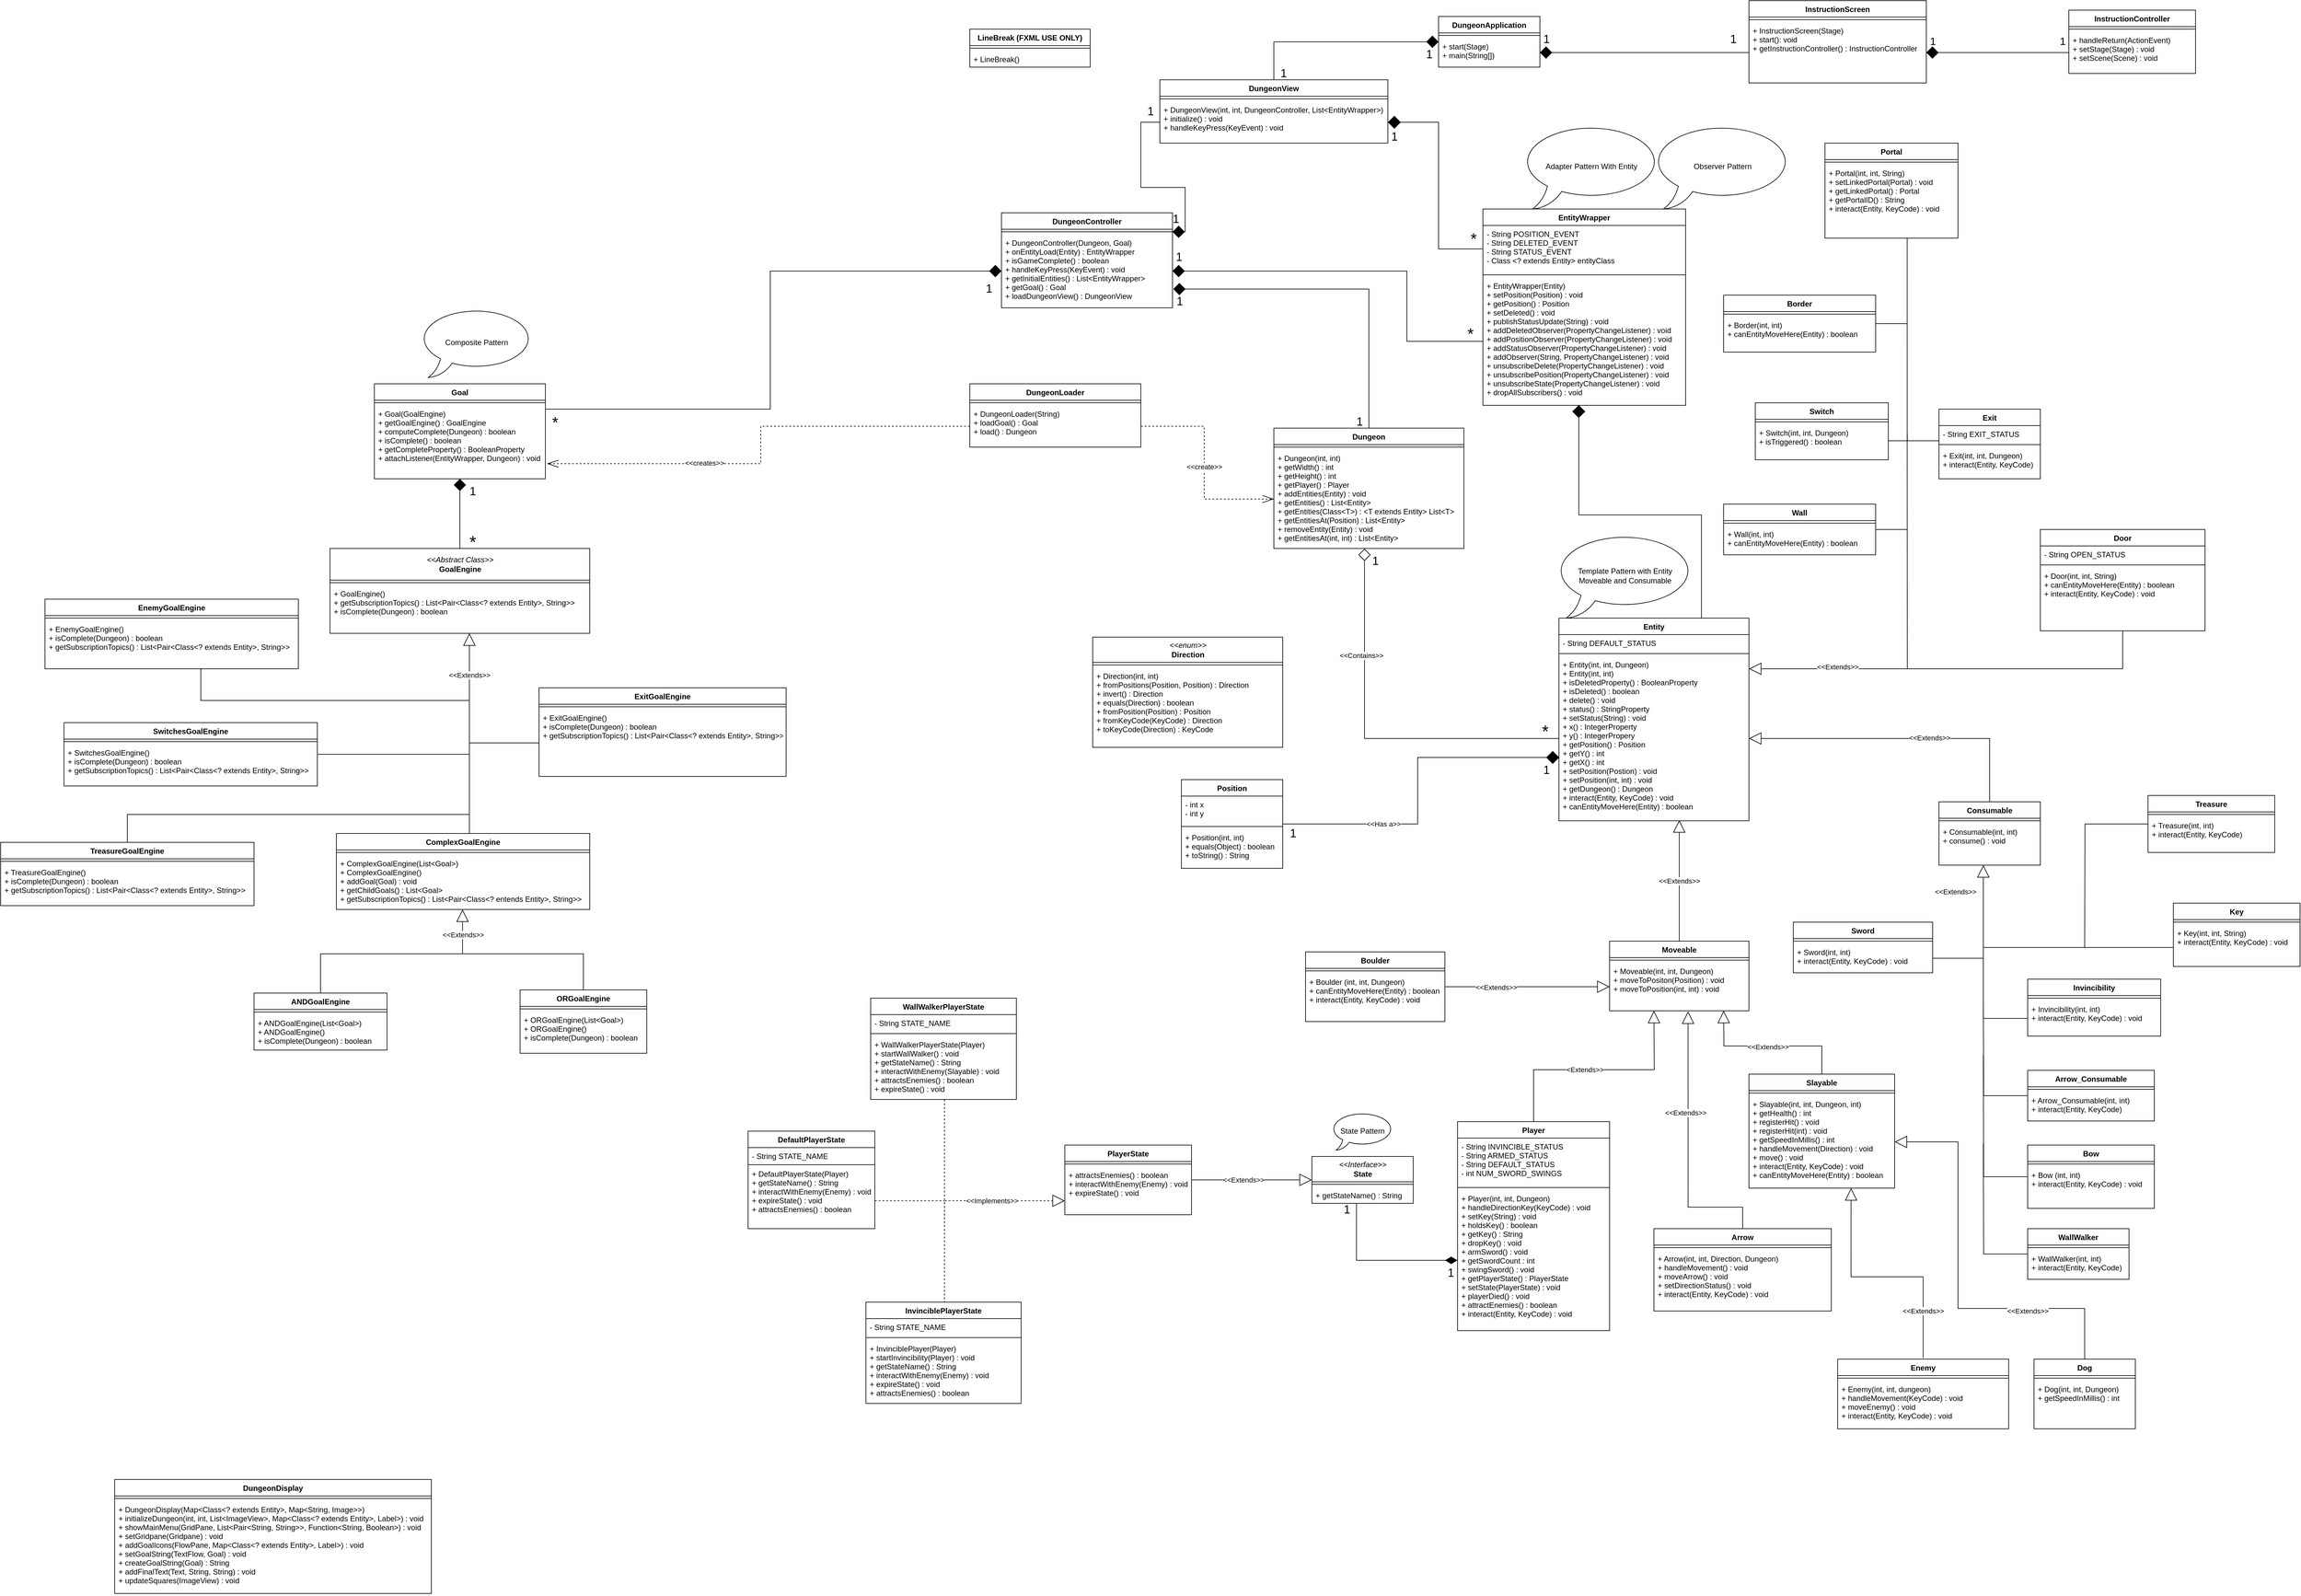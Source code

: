 <mxfile version="13.4.8" type="device"><diagram id="7VzgGKelNf8U2EnsqNXN" name="Page-1"><mxGraphModel dx="2797" dy="1273" grid="1" gridSize="10" guides="1" tooltips="1" connect="1" arrows="1" fold="1" page="1" pageScale="1" pageWidth="827" pageHeight="1169" math="0" shadow="0"><root><mxCell id="0"/><mxCell id="1" parent="0"/><mxCell id="aM9Jt6fjU_p7ioCQJolm-163" style="edgeStyle=orthogonalEdgeStyle;rounded=0;orthogonalLoop=1;jettySize=auto;html=1;endArrow=block;endFill=0;endSize=17;" parent="1" source="aM9Jt6fjU_p7ioCQJolm-29" target="aM9Jt6fjU_p7ioCQJolm-64" edge="1"><mxGeometry relative="1" as="geometry"><Array as="points"><mxPoint x="2980" y="1080"/></Array></mxGeometry></mxCell><mxCell id="aM9Jt6fjU_p7ioCQJolm-164" value="&amp;lt;&amp;lt;Extends&amp;gt;&amp;gt;" style="edgeLabel;html=1;align=center;verticalAlign=middle;resizable=0;points=[];" parent="aM9Jt6fjU_p7ioCQJolm-163" vertex="1" connectable="0"><mxGeometry x="-0.045" y="1" relative="1" as="geometry"><mxPoint x="-200" y="-4" as="offset"/></mxGeometry></mxCell><mxCell id="aM9Jt6fjU_p7ioCQJolm-69" value="Exit" style="swimlane;fontStyle=1;align=center;verticalAlign=top;childLayout=stackLayout;horizontal=1;startSize=26;horizontalStack=0;resizeParent=1;resizeParentMax=0;resizeLast=0;collapsible=1;marginBottom=0;" parent="1" vertex="1"><mxGeometry x="2690" y="670" width="160" height="110" as="geometry"/></mxCell><mxCell id="aM9Jt6fjU_p7ioCQJolm-70" value="- String EXIT_STATUS" style="text;strokeColor=none;fillColor=none;align=left;verticalAlign=top;spacingLeft=4;spacingRight=4;overflow=hidden;rotatable=0;points=[[0,0.5],[1,0.5]];portConstraint=eastwest;" parent="aM9Jt6fjU_p7ioCQJolm-69" vertex="1"><mxGeometry y="26" width="160" height="26" as="geometry"/></mxCell><mxCell id="aM9Jt6fjU_p7ioCQJolm-71" value="" style="line;strokeWidth=1;fillColor=none;align=left;verticalAlign=middle;spacingTop=-1;spacingLeft=3;spacingRight=3;rotatable=0;labelPosition=right;points=[];portConstraint=eastwest;" parent="aM9Jt6fjU_p7ioCQJolm-69" vertex="1"><mxGeometry y="52" width="160" height="8" as="geometry"/></mxCell><mxCell id="aM9Jt6fjU_p7ioCQJolm-72" value="+ Exit(int, int, Dungeon)&#10;+ interact(Entity, KeyCode)" style="text;strokeColor=none;fillColor=none;align=left;verticalAlign=top;spacingLeft=4;spacingRight=4;overflow=hidden;rotatable=0;points=[[0,0.5],[1,0.5]];portConstraint=eastwest;" parent="aM9Jt6fjU_p7ioCQJolm-69" vertex="1"><mxGeometry y="60" width="160" height="50" as="geometry"/></mxCell><mxCell id="aM9Jt6fjU_p7ioCQJolm-173" style="edgeStyle=orthogonalEdgeStyle;rounded=0;orthogonalLoop=1;jettySize=auto;html=1;endArrow=none;endFill=0;endSize=17;" parent="1" source="aM9Jt6fjU_p7ioCQJolm-127" edge="1"><mxGeometry relative="1" as="geometry"><mxPoint x="2640" y="710.0" as="targetPoint"/><Array as="points"><mxPoint x="2640" y="720"/></Array></mxGeometry></mxCell><mxCell id="aM9Jt6fjU_p7ioCQJolm-209" style="edgeStyle=orthogonalEdgeStyle;rounded=0;orthogonalLoop=1;jettySize=auto;html=1;entryX=0.5;entryY=0;entryDx=0;entryDy=0;startArrow=diamond;startFill=1;startSize=17;endArrow=none;endFill=0;endSize=17;strokeWidth=1;" parent="1" source="aM9Jt6fjU_p7ioCQJolm-37" target="aM9Jt6fjU_p7ioCQJolm-49" edge="1"><mxGeometry relative="1" as="geometry"/></mxCell><mxCell id="aM9Jt6fjU_p7ioCQJolm-37" value="DungeonApplication" style="swimlane;fontStyle=1;align=center;verticalAlign=top;childLayout=stackLayout;horizontal=1;startSize=26;horizontalStack=0;resizeParent=1;resizeParentMax=0;resizeLast=0;collapsible=1;marginBottom=0;" parent="1" vertex="1"><mxGeometry x="1900" y="50" width="160" height="80" as="geometry"/></mxCell><mxCell id="aM9Jt6fjU_p7ioCQJolm-39" value="" style="line;strokeWidth=1;fillColor=none;align=left;verticalAlign=middle;spacingTop=-1;spacingLeft=3;spacingRight=3;rotatable=0;labelPosition=right;points=[];portConstraint=eastwest;" parent="aM9Jt6fjU_p7ioCQJolm-37" vertex="1"><mxGeometry y="26" width="160" height="8" as="geometry"/></mxCell><mxCell id="aM9Jt6fjU_p7ioCQJolm-40" value="+ start(Stage)&#10;+ main(String[])" style="text;strokeColor=none;fillColor=none;align=left;verticalAlign=top;spacingLeft=4;spacingRight=4;overflow=hidden;rotatable=0;points=[[0,0.5],[1,0.5]];portConstraint=eastwest;" parent="aM9Jt6fjU_p7ioCQJolm-37" vertex="1"><mxGeometry y="34" width="160" height="46" as="geometry"/></mxCell><mxCell id="RTr2X77hnnB2Zx4NjStj-13" style="edgeStyle=orthogonalEdgeStyle;rounded=0;orthogonalLoop=1;jettySize=auto;html=1;exitX=0.75;exitY=0;exitDx=0;exitDy=0;entryX=0.473;entryY=0.998;entryDx=0;entryDy=0;entryPerimeter=0;startArrow=none;startFill=0;startSize=17;endArrow=diamond;endFill=1;endSize=18;" parent="1" source="aM9Jt6fjU_p7ioCQJolm-61" target="aM9Jt6fjU_p7ioCQJolm-68" edge="1"><mxGeometry relative="1" as="geometry"/></mxCell><mxCell id="aM9Jt6fjU_p7ioCQJolm-61" value="Entity" style="swimlane;fontStyle=1;align=center;verticalAlign=top;childLayout=stackLayout;horizontal=1;startSize=26;horizontalStack=0;resizeParent=1;resizeParentMax=0;resizeLast=0;collapsible=1;marginBottom=0;" parent="1" vertex="1"><mxGeometry x="2090" y="1000" width="300" height="320" as="geometry"/></mxCell><mxCell id="aM9Jt6fjU_p7ioCQJolm-62" value="- String DEFAULT_STATUS" style="text;strokeColor=none;fillColor=none;align=left;verticalAlign=top;spacingLeft=4;spacingRight=4;overflow=hidden;rotatable=0;points=[[0,0.5],[1,0.5]];portConstraint=eastwest;" parent="aM9Jt6fjU_p7ioCQJolm-61" vertex="1"><mxGeometry y="26" width="300" height="26" as="geometry"/></mxCell><mxCell id="aM9Jt6fjU_p7ioCQJolm-63" value="" style="line;strokeWidth=1;fillColor=none;align=left;verticalAlign=middle;spacingTop=-1;spacingLeft=3;spacingRight=3;rotatable=0;labelPosition=right;points=[];portConstraint=eastwest;" parent="aM9Jt6fjU_p7ioCQJolm-61" vertex="1"><mxGeometry y="52" width="300" height="8" as="geometry"/></mxCell><mxCell id="aM9Jt6fjU_p7ioCQJolm-64" value="+ Entity(int, int, Dungeon)&#10;+ Entity(int, int)&#10;+ isDeletedProperty() : BooleanProperty&#10;+ isDeleted() : boolean&#10;+ delete() : void&#10;+ status() : StringProperty&#10;+ setStatus(String) : void&#10;+ x() : IntegerProperty&#10;+ y() : IntegerPropery&#10;+ getPosition() : Position&#10;+ getY() : int&#10;+ getX() : int&#10;+ setPosition(Postion) : void&#10;+ setPosition(int, int) : void&#10;+ getDungeon() : Dungeon&#10;+ interact(Entity, KeyCode) : void&#10;+ canEntityMoveHere(Entity) : boolean&#10;" style="text;strokeColor=none;fillColor=none;align=left;verticalAlign=top;spacingLeft=4;spacingRight=4;overflow=hidden;rotatable=0;points=[[0,0.5],[1,0.5]];portConstraint=eastwest;" parent="aM9Jt6fjU_p7ioCQJolm-61" vertex="1"><mxGeometry y="60" width="300" height="260" as="geometry"/></mxCell><mxCell id="aM9Jt6fjU_p7ioCQJolm-29" value="Door" style="swimlane;fontStyle=1;align=center;verticalAlign=top;childLayout=stackLayout;horizontal=1;startSize=26;horizontalStack=0;resizeParent=1;resizeParentMax=0;resizeLast=0;collapsible=1;marginBottom=0;" parent="1" vertex="1"><mxGeometry x="2850" y="860" width="260" height="160" as="geometry"/></mxCell><mxCell id="aM9Jt6fjU_p7ioCQJolm-30" value="- String OPEN_STATUS" style="text;strokeColor=none;fillColor=none;align=left;verticalAlign=top;spacingLeft=4;spacingRight=4;overflow=hidden;rotatable=0;points=[[0,0.5],[1,0.5]];portConstraint=eastwest;" parent="aM9Jt6fjU_p7ioCQJolm-29" vertex="1"><mxGeometry y="26" width="260" height="26" as="geometry"/></mxCell><mxCell id="aM9Jt6fjU_p7ioCQJolm-31" value="" style="line;strokeWidth=1;fillColor=none;align=left;verticalAlign=middle;spacingTop=-1;spacingLeft=3;spacingRight=3;rotatable=0;labelPosition=right;points=[];portConstraint=eastwest;" parent="aM9Jt6fjU_p7ioCQJolm-29" vertex="1"><mxGeometry y="52" width="260" height="8" as="geometry"/></mxCell><mxCell id="aM9Jt6fjU_p7ioCQJolm-32" value="+ Door(int, int, String)&#10;+ canEntityMoveHere(Entity) : boolean&#10;+ interact(Entity, KeyCode) : void" style="text;strokeColor=none;fillColor=none;align=left;verticalAlign=top;spacingLeft=4;spacingRight=4;overflow=hidden;rotatable=0;points=[[0,0.5],[1,0.5]];portConstraint=eastwest;" parent="aM9Jt6fjU_p7ioCQJolm-29" vertex="1"><mxGeometry y="60" width="260" height="100" as="geometry"/></mxCell><mxCell id="aM9Jt6fjU_p7ioCQJolm-49" value="DungeonView" style="swimlane;fontStyle=1;align=center;verticalAlign=top;childLayout=stackLayout;horizontal=1;startSize=26;horizontalStack=0;resizeParent=1;resizeParentMax=0;resizeLast=0;collapsible=1;marginBottom=0;" parent="1" vertex="1"><mxGeometry x="1460" y="150" width="360" height="100" as="geometry"/></mxCell><mxCell id="aM9Jt6fjU_p7ioCQJolm-51" value="" style="line;strokeWidth=1;fillColor=none;align=left;verticalAlign=middle;spacingTop=-1;spacingLeft=3;spacingRight=3;rotatable=0;labelPosition=right;points=[];portConstraint=eastwest;" parent="aM9Jt6fjU_p7ioCQJolm-49" vertex="1"><mxGeometry y="26" width="360" height="8" as="geometry"/></mxCell><mxCell id="aM9Jt6fjU_p7ioCQJolm-52" value="+ DungeonView(int, int, DungeonController, List&lt;EntityWrapper&gt;)&#10;+ initialize() : void&#10;+ handleKeyPress(KeyEvent) : void" style="text;strokeColor=none;fillColor=none;align=left;verticalAlign=top;spacingLeft=4;spacingRight=4;overflow=hidden;rotatable=0;points=[[0,0.5],[1,0.5]];portConstraint=eastwest;" parent="aM9Jt6fjU_p7ioCQJolm-49" vertex="1"><mxGeometry y="34" width="360" height="66" as="geometry"/></mxCell><mxCell id="92VnhCoZg7jMIzRvniah-26" value="InstructionScreen" style="swimlane;fontStyle=1;align=center;verticalAlign=top;childLayout=stackLayout;horizontal=1;startSize=26;horizontalStack=0;resizeParent=1;resizeParentMax=0;resizeLast=0;collapsible=1;marginBottom=0;" vertex="1" parent="1"><mxGeometry x="2390" y="25" width="280" height="130" as="geometry"/></mxCell><mxCell id="92VnhCoZg7jMIzRvniah-28" value="" style="line;strokeWidth=1;fillColor=none;align=left;verticalAlign=middle;spacingTop=-1;spacingLeft=3;spacingRight=3;rotatable=0;labelPosition=right;points=[];portConstraint=eastwest;" vertex="1" parent="92VnhCoZg7jMIzRvniah-26"><mxGeometry y="26" width="280" height="8" as="geometry"/></mxCell><mxCell id="92VnhCoZg7jMIzRvniah-29" value="+ InstructionScreen(Stage)&#10;+ start(): void&#10;+ getInstructionController() : InstructionController" style="text;strokeColor=none;fillColor=none;align=left;verticalAlign=top;spacingLeft=4;spacingRight=4;overflow=hidden;rotatable=0;points=[[0,0.5],[1,0.5]];portConstraint=eastwest;" vertex="1" parent="92VnhCoZg7jMIzRvniah-26"><mxGeometry y="34" width="280" height="96" as="geometry"/></mxCell><mxCell id="92VnhCoZg7jMIzRvniah-62" value="InstructionController" style="swimlane;fontStyle=1;align=center;verticalAlign=top;childLayout=stackLayout;horizontal=1;startSize=26;horizontalStack=0;resizeParent=1;resizeParentMax=0;resizeLast=0;collapsible=1;marginBottom=0;" vertex="1" parent="1"><mxGeometry x="2895" y="40" width="200" height="100" as="geometry"/></mxCell><mxCell id="92VnhCoZg7jMIzRvniah-63" value="" style="line;strokeWidth=1;fillColor=none;align=left;verticalAlign=middle;spacingTop=-1;spacingLeft=3;spacingRight=3;rotatable=0;labelPosition=right;points=[];portConstraint=eastwest;" vertex="1" parent="92VnhCoZg7jMIzRvniah-62"><mxGeometry y="26" width="200" height="8" as="geometry"/></mxCell><mxCell id="92VnhCoZg7jMIzRvniah-64" value="+ handleReturn(ActionEvent)&#10;+ setStage(Stage) : void&#10;+ setScene(Scene) : void" style="text;strokeColor=none;fillColor=none;align=left;verticalAlign=top;spacingLeft=4;spacingRight=4;overflow=hidden;rotatable=0;points=[[0,0.5],[1,0.5]];portConstraint=eastwest;" vertex="1" parent="92VnhCoZg7jMIzRvniah-62"><mxGeometry y="34" width="200" height="66" as="geometry"/></mxCell><mxCell id="92VnhCoZg7jMIzRvniah-30" value="LineBreak (FXML USE ONLY)" style="swimlane;fontStyle=1;align=center;verticalAlign=top;childLayout=stackLayout;horizontal=1;startSize=26;horizontalStack=0;resizeParent=1;resizeParentMax=0;resizeLast=0;collapsible=1;marginBottom=0;" vertex="1" parent="1"><mxGeometry x="1160" y="70" width="190" height="60" as="geometry"/></mxCell><mxCell id="92VnhCoZg7jMIzRvniah-32" value="" style="line;strokeWidth=1;fillColor=none;align=left;verticalAlign=middle;spacingTop=-1;spacingLeft=3;spacingRight=3;rotatable=0;labelPosition=right;points=[];portConstraint=eastwest;" vertex="1" parent="92VnhCoZg7jMIzRvniah-30"><mxGeometry y="26" width="190" height="8" as="geometry"/></mxCell><mxCell id="92VnhCoZg7jMIzRvniah-33" value="+ LineBreak()" style="text;strokeColor=none;fillColor=none;align=left;verticalAlign=top;spacingLeft=4;spacingRight=4;overflow=hidden;rotatable=0;points=[[0,0.5],[1,0.5]];portConstraint=eastwest;" vertex="1" parent="92VnhCoZg7jMIzRvniah-30"><mxGeometry y="34" width="190" height="26" as="geometry"/></mxCell><mxCell id="aM9Jt6fjU_p7ioCQJolm-94" value="Key" style="swimlane;fontStyle=1;align=center;verticalAlign=top;childLayout=stackLayout;horizontal=1;startSize=26;horizontalStack=0;resizeParent=1;resizeParentMax=0;resizeLast=0;collapsible=1;marginBottom=0;" parent="1" vertex="1"><mxGeometry x="3060" y="1450" width="200" height="100" as="geometry"/></mxCell><mxCell id="aM9Jt6fjU_p7ioCQJolm-96" value="" style="line;strokeWidth=1;fillColor=none;align=left;verticalAlign=middle;spacingTop=-1;spacingLeft=3;spacingRight=3;rotatable=0;labelPosition=right;points=[];portConstraint=eastwest;" parent="aM9Jt6fjU_p7ioCQJolm-94" vertex="1"><mxGeometry y="26" width="200" height="8" as="geometry"/></mxCell><mxCell id="aM9Jt6fjU_p7ioCQJolm-97" value="+ Key(int, int, String)&#10;+ interact(Entity, KeyCode) : void" style="text;strokeColor=none;fillColor=none;align=left;verticalAlign=top;spacingLeft=4;spacingRight=4;overflow=hidden;rotatable=0;points=[[0,0.5],[1,0.5]];portConstraint=eastwest;" parent="aM9Jt6fjU_p7ioCQJolm-94" vertex="1"><mxGeometry y="34" width="200" height="66" as="geometry"/></mxCell><mxCell id="aM9Jt6fjU_p7ioCQJolm-177" style="edgeStyle=orthogonalEdgeStyle;rounded=0;orthogonalLoop=1;jettySize=auto;html=1;endArrow=none;endFill=0;endSize=17;" parent="1" source="aM9Jt6fjU_p7ioCQJolm-147" edge="1"><mxGeometry relative="1" as="geometry"><mxPoint x="2640" y="860" as="targetPoint"/></mxGeometry></mxCell><mxCell id="aM9Jt6fjU_p7ioCQJolm-157" style="edgeStyle=orthogonalEdgeStyle;rounded=0;orthogonalLoop=1;jettySize=auto;html=1;exitX=0.5;exitY=0;exitDx=0;exitDy=0;endArrow=block;endFill=0;endSize=17;" parent="1" source="aM9Jt6fjU_p7ioCQJolm-106" edge="1"><mxGeometry relative="1" as="geometry"><mxPoint x="2240" y="1620" as="targetPoint"/></mxGeometry></mxCell><mxCell id="aM9Jt6fjU_p7ioCQJolm-158" value="&amp;lt;Extends&amp;gt;&amp;gt;" style="edgeLabel;html=1;align=center;verticalAlign=middle;resizable=0;points=[];" parent="aM9Jt6fjU_p7ioCQJolm-157" vertex="1" connectable="0"><mxGeometry x="-0.161" y="2" relative="1" as="geometry"><mxPoint x="9.47" y="1.47" as="offset"/></mxGeometry></mxCell><mxCell id="aM9Jt6fjU_p7ioCQJolm-207" style="edgeStyle=orthogonalEdgeStyle;rounded=0;orthogonalLoop=1;jettySize=auto;html=1;entryX=0.5;entryY=0;entryDx=0;entryDy=0;startArrow=diamond;startFill=1;startSize=17;endArrow=none;endFill=0;endSize=17;strokeWidth=1;exitX=1.004;exitY=0.745;exitDx=0;exitDy=0;exitPerimeter=0;" parent="1" source="aM9Jt6fjU_p7ioCQJolm-44" target="aM9Jt6fjU_p7ioCQJolm-33" edge="1"><mxGeometry relative="1" as="geometry"><Array as="points"><mxPoint x="1790" y="480"/></Array></mxGeometry></mxCell><mxCell id="aM9Jt6fjU_p7ioCQJolm-41" value="DungeonController" style="swimlane;fontStyle=1;align=center;verticalAlign=top;childLayout=stackLayout;horizontal=1;startSize=26;horizontalStack=0;resizeParent=1;resizeParentMax=0;resizeLast=0;collapsible=1;marginBottom=0;" parent="1" vertex="1"><mxGeometry x="1210" y="360" width="270" height="150" as="geometry"/></mxCell><mxCell id="aM9Jt6fjU_p7ioCQJolm-43" value="" style="line;strokeWidth=1;fillColor=none;align=left;verticalAlign=middle;spacingTop=-1;spacingLeft=3;spacingRight=3;rotatable=0;labelPosition=right;points=[];portConstraint=eastwest;" parent="aM9Jt6fjU_p7ioCQJolm-41" vertex="1"><mxGeometry y="26" width="270" height="8" as="geometry"/></mxCell><mxCell id="aM9Jt6fjU_p7ioCQJolm-44" value="+ DungeonController(Dungeon, Goal)&#10;+ onEntityLoad(Entity) : EntityWrapper&#10;+ isGameComplete() : boolean&#10;+ handleKeyPress(KeyEvent) : void&#10;+ getInitialEntities() : List&lt;EntityWrapper&gt;&#10;+ getGoal() : Goal&#10;+ loadDungeonView() : DungeonView" style="text;strokeColor=none;fillColor=none;align=left;verticalAlign=top;spacingLeft=4;spacingRight=4;overflow=hidden;rotatable=0;points=[[0,0.5],[1,0.5]];portConstraint=eastwest;" parent="aM9Jt6fjU_p7ioCQJolm-41" vertex="1"><mxGeometry y="34" width="270" height="116" as="geometry"/></mxCell><mxCell id="aM9Jt6fjU_p7ioCQJolm-45" value="DungeonLoader" style="swimlane;fontStyle=1;align=center;verticalAlign=top;childLayout=stackLayout;horizontal=1;startSize=26;horizontalStack=0;resizeParent=1;resizeParentMax=0;resizeLast=0;collapsible=1;marginBottom=0;" parent="1" vertex="1"><mxGeometry x="1160" y="630" width="270" height="100" as="geometry"/></mxCell><mxCell id="aM9Jt6fjU_p7ioCQJolm-47" value="" style="line;strokeWidth=1;fillColor=none;align=left;verticalAlign=middle;spacingTop=-1;spacingLeft=3;spacingRight=3;rotatable=0;labelPosition=right;points=[];portConstraint=eastwest;" parent="aM9Jt6fjU_p7ioCQJolm-45" vertex="1"><mxGeometry y="26" width="270" height="8" as="geometry"/></mxCell><mxCell id="aM9Jt6fjU_p7ioCQJolm-48" value="+ DungeonLoader(String)&#10;+ loadGoal() : Goal&#10;+ load() : Dungeon" style="text;strokeColor=none;fillColor=none;align=left;verticalAlign=top;spacingLeft=4;spacingRight=4;overflow=hidden;rotatable=0;points=[[0,0.5],[1,0.5]];portConstraint=eastwest;" parent="aM9Jt6fjU_p7ioCQJolm-45" vertex="1"><mxGeometry y="34" width="270" height="66" as="geometry"/></mxCell><mxCell id="aM9Jt6fjU_p7ioCQJolm-5" value="Border" style="swimlane;fontStyle=1;align=center;verticalAlign=top;childLayout=stackLayout;horizontal=1;startSize=26;horizontalStack=0;resizeParent=1;resizeParentMax=0;resizeLast=0;collapsible=1;marginBottom=0;" parent="1" vertex="1"><mxGeometry x="2350" y="490" width="240" height="90" as="geometry"/></mxCell><mxCell id="aM9Jt6fjU_p7ioCQJolm-7" value="" style="line;strokeWidth=1;fillColor=none;align=left;verticalAlign=middle;spacingTop=-1;spacingLeft=3;spacingRight=3;rotatable=0;labelPosition=right;points=[];portConstraint=eastwest;" parent="aM9Jt6fjU_p7ioCQJolm-5" vertex="1"><mxGeometry y="26" width="240" height="8" as="geometry"/></mxCell><mxCell id="aM9Jt6fjU_p7ioCQJolm-8" value="+ Border(int, int)&#10;+ canEntityMoveHere(Entity) : boolean" style="text;strokeColor=none;fillColor=none;align=left;verticalAlign=top;spacingLeft=4;spacingRight=4;overflow=hidden;rotatable=0;points=[[0,0.5],[1,0.5]];portConstraint=eastwest;" parent="aM9Jt6fjU_p7ioCQJolm-5" vertex="1"><mxGeometry y="34" width="240" height="56" as="geometry"/></mxCell><mxCell id="aM9Jt6fjU_p7ioCQJolm-127" value="Switch" style="swimlane;fontStyle=1;align=center;verticalAlign=top;childLayout=stackLayout;horizontal=1;startSize=26;horizontalStack=0;resizeParent=1;resizeParentMax=0;resizeLast=0;collapsible=1;marginBottom=0;" parent="1" vertex="1"><mxGeometry x="2400" y="660" width="210" height="90" as="geometry"/></mxCell><mxCell id="aM9Jt6fjU_p7ioCQJolm-129" value="" style="line;strokeWidth=1;fillColor=none;align=left;verticalAlign=middle;spacingTop=-1;spacingLeft=3;spacingRight=3;rotatable=0;labelPosition=right;points=[];portConstraint=eastwest;" parent="aM9Jt6fjU_p7ioCQJolm-127" vertex="1"><mxGeometry y="26" width="210" height="8" as="geometry"/></mxCell><mxCell id="aM9Jt6fjU_p7ioCQJolm-130" value="+ Switch(int, int, Dungeon)&#10;+ isTriggered() : boolean" style="text;strokeColor=none;fillColor=none;align=left;verticalAlign=top;spacingLeft=4;spacingRight=4;overflow=hidden;rotatable=0;points=[[0,0.5],[1,0.5]];portConstraint=eastwest;" parent="aM9Jt6fjU_p7ioCQJolm-127" vertex="1"><mxGeometry y="34" width="210" height="56" as="geometry"/></mxCell><mxCell id="aM9Jt6fjU_p7ioCQJolm-147" value="Wall" style="swimlane;fontStyle=1;align=center;verticalAlign=top;childLayout=stackLayout;horizontal=1;startSize=26;horizontalStack=0;resizeParent=1;resizeParentMax=0;resizeLast=0;collapsible=1;marginBottom=0;" parent="1" vertex="1"><mxGeometry x="2350" y="820" width="240" height="80" as="geometry"/></mxCell><mxCell id="aM9Jt6fjU_p7ioCQJolm-149" value="" style="line;strokeWidth=1;fillColor=none;align=left;verticalAlign=middle;spacingTop=-1;spacingLeft=3;spacingRight=3;rotatable=0;labelPosition=right;points=[];portConstraint=eastwest;" parent="aM9Jt6fjU_p7ioCQJolm-147" vertex="1"><mxGeometry y="26" width="240" height="8" as="geometry"/></mxCell><mxCell id="aM9Jt6fjU_p7ioCQJolm-150" value="+ Wall(int, int)&#10;+ canEntityMoveHere(Entity) : boolean" style="text;strokeColor=none;fillColor=none;align=left;verticalAlign=top;spacingLeft=4;spacingRight=4;overflow=hidden;rotatable=0;points=[[0,0.5],[1,0.5]];portConstraint=eastwest;" parent="aM9Jt6fjU_p7ioCQJolm-147" vertex="1"><mxGeometry y="34" width="240" height="46" as="geometry"/></mxCell><mxCell id="aM9Jt6fjU_p7ioCQJolm-65" value="EntityWrapper" style="swimlane;fontStyle=1;align=center;verticalAlign=top;childLayout=stackLayout;horizontal=1;startSize=26;horizontalStack=0;resizeParent=1;resizeParentMax=0;resizeLast=0;collapsible=1;marginBottom=0;" parent="1" vertex="1"><mxGeometry x="1970" y="354" width="320" height="310" as="geometry"/></mxCell><mxCell id="aM9Jt6fjU_p7ioCQJolm-66" value="- String POSITION_EVENT&#10;- String DELETED_EVENT&#10;- String STATUS_EVENT&#10;- Class &lt;? extends Entity&gt; entityClass" style="text;strokeColor=none;fillColor=none;align=left;verticalAlign=top;spacingLeft=4;spacingRight=4;overflow=hidden;rotatable=0;points=[[0,0.5],[1,0.5]];portConstraint=eastwest;" parent="aM9Jt6fjU_p7ioCQJolm-65" vertex="1"><mxGeometry y="26" width="320" height="74" as="geometry"/></mxCell><mxCell id="aM9Jt6fjU_p7ioCQJolm-67" value="" style="line;strokeWidth=1;fillColor=none;align=left;verticalAlign=middle;spacingTop=-1;spacingLeft=3;spacingRight=3;rotatable=0;labelPosition=right;points=[];portConstraint=eastwest;" parent="aM9Jt6fjU_p7ioCQJolm-65" vertex="1"><mxGeometry y="100" width="320" height="8" as="geometry"/></mxCell><mxCell id="aM9Jt6fjU_p7ioCQJolm-68" value="+ EntityWrapper(Entity)&#10;+ setPosition(Position) : void&#10;+ getPosition() : Position&#10;+ setDeleted() : void&#10;+ publishStatusUpdate(String) : void&#10;+ addDeletedObserver(PropertyChangeListener) : void&#10;+ addPositionObserver(PropertyChangeListener) : void&#10;+ addStatusObserver(PropertyChangeListener) : void&#10;+ addObserver(String, PropertyChangeListener) : void&#10;+ unsubscribeDelete(PropertyChangeListener) : void&#10;+ unsubscribePosition(PropertyChangeListener) : void&#10;+ unsubscribeState(PropertyChangeListener) : void&#10;+ dropAllSubscribers() : void" style="text;strokeColor=none;fillColor=none;align=left;verticalAlign=top;spacingLeft=4;spacingRight=4;overflow=hidden;rotatable=0;points=[[0,0.5],[1,0.5]];portConstraint=eastwest;" parent="aM9Jt6fjU_p7ioCQJolm-65" vertex="1"><mxGeometry y="108" width="320" height="202" as="geometry"/></mxCell><mxCell id="aM9Jt6fjU_p7ioCQJolm-106" value="Player" style="swimlane;fontStyle=1;align=center;verticalAlign=top;childLayout=stackLayout;horizontal=1;startSize=26;horizontalStack=0;resizeParent=1;resizeParentMax=0;resizeLast=0;collapsible=1;marginBottom=0;" parent="1" vertex="1"><mxGeometry x="1930" y="1795" width="240" height="330" as="geometry"/></mxCell><mxCell id="aM9Jt6fjU_p7ioCQJolm-107" value="- String INVINCIBLE_STATUS&#10;- String ARMED_STATUS&#10;- String DEFAULT_STATUS&#10;- int NUM_SWORD_SWINGS" style="text;strokeColor=none;fillColor=none;align=left;verticalAlign=top;spacingLeft=4;spacingRight=4;overflow=hidden;rotatable=0;points=[[0,0.5],[1,0.5]];portConstraint=eastwest;" parent="aM9Jt6fjU_p7ioCQJolm-106" vertex="1"><mxGeometry y="26" width="240" height="74" as="geometry"/></mxCell><mxCell id="aM9Jt6fjU_p7ioCQJolm-108" value="" style="line;strokeWidth=1;fillColor=none;align=left;verticalAlign=middle;spacingTop=-1;spacingLeft=3;spacingRight=3;rotatable=0;labelPosition=right;points=[];portConstraint=eastwest;" parent="aM9Jt6fjU_p7ioCQJolm-106" vertex="1"><mxGeometry y="100" width="240" height="8" as="geometry"/></mxCell><mxCell id="aM9Jt6fjU_p7ioCQJolm-109" value="+ Player(int, int, Dungeon)&#10;+ handleDirectionKey(KeyCode) : void&#10;+ setKey(String) : void&#10;+ holdsKey() : boolean&#10;+ getKey() : String&#10;+ dropKey() : void&#10;+ armSword() : void&#10;+ getSwordCount : int&#10;+ swingSword() : void&#10;+ getPlayerState() : PlayerState&#10;+ setState(PlayerState) : void&#10;+ playerDied() : void&#10;+ attractEnemies() : boolean&#10;+ interact(Entity, KeyCode) : void" style="text;strokeColor=none;fillColor=none;align=left;verticalAlign=top;spacingLeft=4;spacingRight=4;overflow=hidden;rotatable=0;points=[[0,0.5],[1,0.5]];portConstraint=eastwest;" parent="aM9Jt6fjU_p7ioCQJolm-106" vertex="1"><mxGeometry y="108" width="240" height="222" as="geometry"/></mxCell><mxCell id="aM9Jt6fjU_p7ioCQJolm-159" style="edgeStyle=orthogonalEdgeStyle;rounded=0;orthogonalLoop=1;jettySize=auto;html=1;exitX=0.5;exitY=0;exitDx=0;exitDy=0;endArrow=block;endFill=0;endSize=17;entryX=0.701;entryY=1.013;entryDx=0;entryDy=0;entryPerimeter=0;" parent="1" edge="1"><mxGeometry relative="1" as="geometry"><mxPoint x="2551.23" y="1899.998" as="targetPoint"/><mxPoint x="2665" y="2168.1" as="sourcePoint"/><Array as="points"><mxPoint x="2665" y="2040"/><mxPoint x="2551" y="2040"/></Array></mxGeometry></mxCell><mxCell id="aM9Jt6fjU_p7ioCQJolm-160" value="&amp;lt;&amp;lt;Extends&amp;gt;&amp;gt;" style="edgeLabel;html=1;align=center;verticalAlign=middle;resizable=0;points=[];" parent="aM9Jt6fjU_p7ioCQJolm-159" vertex="1" connectable="0"><mxGeometry x="-0.196" y="1" relative="1" as="geometry"><mxPoint x="25.23" y="53" as="offset"/></mxGeometry></mxCell><mxCell id="aM9Jt6fjU_p7ioCQJolm-161" style="edgeStyle=orthogonalEdgeStyle;rounded=0;orthogonalLoop=1;jettySize=auto;html=1;entryX=0;entryY=0.5;entryDx=0;entryDy=0;endArrow=block;endFill=0;endSize=17;" parent="1" source="aM9Jt6fjU_p7ioCQJolm-9" target="aM9Jt6fjU_p7ioCQJolm-101" edge="1"><mxGeometry relative="1" as="geometry"/></mxCell><mxCell id="aM9Jt6fjU_p7ioCQJolm-162" value="&amp;lt;&amp;lt;Extends&amp;gt;&amp;gt;" style="edgeLabel;html=1;align=center;verticalAlign=middle;resizable=0;points=[];" parent="aM9Jt6fjU_p7ioCQJolm-161" vertex="1" connectable="0"><mxGeometry x="-0.377" y="-1" relative="1" as="geometry"><mxPoint as="offset"/></mxGeometry></mxCell><mxCell id="aM9Jt6fjU_p7ioCQJolm-9" value="Boulder" style="swimlane;fontStyle=1;align=center;verticalAlign=top;childLayout=stackLayout;horizontal=1;startSize=26;horizontalStack=0;resizeParent=1;resizeParentMax=0;resizeLast=0;collapsible=1;marginBottom=0;" parent="1" vertex="1"><mxGeometry x="1690" y="1527" width="220" height="110" as="geometry"/></mxCell><mxCell id="aM9Jt6fjU_p7ioCQJolm-11" value="" style="line;strokeWidth=1;fillColor=none;align=left;verticalAlign=middle;spacingTop=-1;spacingLeft=3;spacingRight=3;rotatable=0;labelPosition=right;points=[];portConstraint=eastwest;" parent="aM9Jt6fjU_p7ioCQJolm-9" vertex="1"><mxGeometry y="26" width="220" height="8" as="geometry"/></mxCell><mxCell id="aM9Jt6fjU_p7ioCQJolm-12" value="+ Boulder (int, int, Dungeon)&#10;+ canEntityMoveHere(Entity) : boolean&#10;+ interact(Entity, KeyCode) : void" style="text;strokeColor=none;fillColor=none;align=left;verticalAlign=top;spacingLeft=4;spacingRight=4;overflow=hidden;rotatable=0;points=[[0,0.5],[1,0.5]];portConstraint=eastwest;" parent="aM9Jt6fjU_p7ioCQJolm-9" vertex="1"><mxGeometry y="34" width="220" height="76" as="geometry"/></mxCell><mxCell id="aM9Jt6fjU_p7ioCQJolm-167" style="edgeStyle=orthogonalEdgeStyle;rounded=0;orthogonalLoop=1;jettySize=auto;html=1;endArrow=none;endFill=0;endSize=17;exitX=0;exitY=0.5;exitDx=0;exitDy=0;" parent="1" source="aM9Jt6fjU_p7ioCQJolm-89" edge="1"><mxGeometry relative="1" as="geometry"><mxPoint x="2760" y="1440" as="targetPoint"/><Array as="points"><mxPoint x="2760" y="1632"/></Array></mxGeometry></mxCell><mxCell id="aM9Jt6fjU_p7ioCQJolm-86" value="Invincibility" style="swimlane;fontStyle=1;align=center;verticalAlign=top;childLayout=stackLayout;horizontal=1;startSize=26;horizontalStack=0;resizeParent=1;resizeParentMax=0;resizeLast=0;collapsible=1;marginBottom=0;" parent="1" vertex="1"><mxGeometry x="2830" y="1570" width="210" height="90" as="geometry"/></mxCell><mxCell id="aM9Jt6fjU_p7ioCQJolm-88" value="" style="line;strokeWidth=1;fillColor=none;align=left;verticalAlign=middle;spacingTop=-1;spacingLeft=3;spacingRight=3;rotatable=0;labelPosition=right;points=[];portConstraint=eastwest;" parent="aM9Jt6fjU_p7ioCQJolm-86" vertex="1"><mxGeometry y="26" width="210" height="8" as="geometry"/></mxCell><mxCell id="aM9Jt6fjU_p7ioCQJolm-89" value="+ Invincibility(int, int)&#10;+ interact(Entity, KeyCode) : void" style="text;strokeColor=none;fillColor=none;align=left;verticalAlign=top;spacingLeft=4;spacingRight=4;overflow=hidden;rotatable=0;points=[[0,0.5],[1,0.5]];portConstraint=eastwest;" parent="aM9Jt6fjU_p7ioCQJolm-86" vertex="1"><mxGeometry y="34" width="210" height="56" as="geometry"/></mxCell><mxCell id="aM9Jt6fjU_p7ioCQJolm-135" value="Sword" style="swimlane;fontStyle=1;align=center;verticalAlign=top;childLayout=stackLayout;horizontal=1;startSize=26;horizontalStack=0;resizeParent=1;resizeParentMax=0;resizeLast=0;collapsible=1;marginBottom=0;" parent="1" vertex="1"><mxGeometry x="2460" y="1480" width="220" height="80" as="geometry"/></mxCell><mxCell id="aM9Jt6fjU_p7ioCQJolm-137" value="" style="line;strokeWidth=1;fillColor=none;align=left;verticalAlign=middle;spacingTop=-1;spacingLeft=3;spacingRight=3;rotatable=0;labelPosition=right;points=[];portConstraint=eastwest;" parent="aM9Jt6fjU_p7ioCQJolm-135" vertex="1"><mxGeometry y="26" width="220" height="8" as="geometry"/></mxCell><mxCell id="aM9Jt6fjU_p7ioCQJolm-138" value="+ Sword(int, int)&#10;+ interact(Entity, KeyCode) : void" style="text;strokeColor=none;fillColor=none;align=left;verticalAlign=top;spacingLeft=4;spacingRight=4;overflow=hidden;rotatable=0;points=[[0,0.5],[1,0.5]];portConstraint=eastwest;" parent="aM9Jt6fjU_p7ioCQJolm-135" vertex="1"><mxGeometry y="34" width="220" height="46" as="geometry"/></mxCell><mxCell id="aM9Jt6fjU_p7ioCQJolm-17" value="Consumable" style="swimlane;fontStyle=1;align=center;verticalAlign=top;childLayout=stackLayout;horizontal=1;startSize=26;horizontalStack=0;resizeParent=1;resizeParentMax=0;resizeLast=0;collapsible=1;marginBottom=0;" parent="1" vertex="1"><mxGeometry x="2690" y="1290" width="160" height="100" as="geometry"/></mxCell><mxCell id="aM9Jt6fjU_p7ioCQJolm-19" value="" style="line;strokeWidth=1;fillColor=none;align=left;verticalAlign=middle;spacingTop=-1;spacingLeft=3;spacingRight=3;rotatable=0;labelPosition=right;points=[];portConstraint=eastwest;" parent="aM9Jt6fjU_p7ioCQJolm-17" vertex="1"><mxGeometry y="26" width="160" height="8" as="geometry"/></mxCell><mxCell id="aM9Jt6fjU_p7ioCQJolm-20" value="+ Consumable(int, int)&#10;+ consume() : void" style="text;strokeColor=none;fillColor=none;align=left;verticalAlign=top;spacingLeft=4;spacingRight=4;overflow=hidden;rotatable=0;points=[[0,0.5],[1,0.5]];portConstraint=eastwest;" parent="aM9Jt6fjU_p7ioCQJolm-17" vertex="1"><mxGeometry y="34" width="160" height="66" as="geometry"/></mxCell><mxCell id="aM9Jt6fjU_p7ioCQJolm-176" style="edgeStyle=orthogonalEdgeStyle;rounded=0;orthogonalLoop=1;jettySize=auto;html=1;endArrow=none;endFill=0;endSize=17;" parent="1" source="aM9Jt6fjU_p7ioCQJolm-139" edge="1"><mxGeometry relative="1" as="geometry"><mxPoint x="2920" y="1520" as="targetPoint"/></mxGeometry></mxCell><mxCell id="aM9Jt6fjU_p7ioCQJolm-139" value="Treasure" style="swimlane;fontStyle=1;align=center;verticalAlign=top;childLayout=stackLayout;horizontal=1;startSize=26;horizontalStack=0;resizeParent=1;resizeParentMax=0;resizeLast=0;collapsible=1;marginBottom=0;" parent="1" vertex="1"><mxGeometry x="3020" y="1280" width="200" height="90" as="geometry"/></mxCell><mxCell id="aM9Jt6fjU_p7ioCQJolm-141" value="" style="line;strokeWidth=1;fillColor=none;align=left;verticalAlign=middle;spacingTop=-1;spacingLeft=3;spacingRight=3;rotatable=0;labelPosition=right;points=[];portConstraint=eastwest;" parent="aM9Jt6fjU_p7ioCQJolm-139" vertex="1"><mxGeometry y="26" width="200" height="8" as="geometry"/></mxCell><mxCell id="aM9Jt6fjU_p7ioCQJolm-142" value="+ Treasure(int, int)&#10;+ interact(Entity, KeyCode)" style="text;strokeColor=none;fillColor=none;align=left;verticalAlign=top;spacingLeft=4;spacingRight=4;overflow=hidden;rotatable=0;points=[[0,0.5],[1,0.5]];portConstraint=eastwest;" parent="aM9Jt6fjU_p7ioCQJolm-139" vertex="1"><mxGeometry y="34" width="200" height="56" as="geometry"/></mxCell><mxCell id="aM9Jt6fjU_p7ioCQJolm-154" style="edgeStyle=orthogonalEdgeStyle;rounded=0;orthogonalLoop=1;jettySize=auto;html=1;exitX=0.5;exitY=0;exitDx=0;exitDy=0;endArrow=block;endFill=0;endSize=17;" parent="1" source="aM9Jt6fjU_p7ioCQJolm-17" target="aM9Jt6fjU_p7ioCQJolm-64" edge="1"><mxGeometry relative="1" as="geometry"><Array as="points"><mxPoint x="2770" y="1190"/></Array></mxGeometry></mxCell><mxCell id="aM9Jt6fjU_p7ioCQJolm-156" value="&amp;lt;&amp;lt;Extends&amp;gt;&amp;gt;" style="edgeLabel;html=1;align=center;verticalAlign=middle;resizable=0;points=[];" parent="aM9Jt6fjU_p7ioCQJolm-154" vertex="1" connectable="0"><mxGeometry x="-0.188" y="-1" relative="1" as="geometry"><mxPoint as="offset"/></mxGeometry></mxCell><mxCell id="aM9Jt6fjU_p7ioCQJolm-153" value="&amp;lt;&amp;lt;Extends&amp;gt;&amp;gt;" style="edgeStyle=orthogonalEdgeStyle;rounded=0;orthogonalLoop=1;jettySize=auto;html=1;exitX=0.5;exitY=0;exitDx=0;exitDy=0;endArrow=block;endFill=0;endSize=17;" parent="1" source="aM9Jt6fjU_p7ioCQJolm-98" edge="1"><mxGeometry relative="1" as="geometry"><mxPoint x="2280" y="1319" as="targetPoint"/></mxGeometry></mxCell><mxCell id="aM9Jt6fjU_p7ioCQJolm-98" value="Moveable" style="swimlane;fontStyle=1;align=center;verticalAlign=top;childLayout=stackLayout;horizontal=1;startSize=26;horizontalStack=0;resizeParent=1;resizeParentMax=0;resizeLast=0;collapsible=1;marginBottom=0;" parent="1" vertex="1"><mxGeometry x="2170" y="1510" width="220" height="110" as="geometry"/></mxCell><mxCell id="aM9Jt6fjU_p7ioCQJolm-100" value="" style="line;strokeWidth=1;fillColor=none;align=left;verticalAlign=middle;spacingTop=-1;spacingLeft=3;spacingRight=3;rotatable=0;labelPosition=right;points=[];portConstraint=eastwest;" parent="aM9Jt6fjU_p7ioCQJolm-98" vertex="1"><mxGeometry y="26" width="220" height="8" as="geometry"/></mxCell><mxCell id="aM9Jt6fjU_p7ioCQJolm-101" value="+ Moveable(int, int, Dungeon)&#10;+ moveToPositon(Position) : void&#10;+ moveToPosition(int, int) : void" style="text;strokeColor=none;fillColor=none;align=left;verticalAlign=top;spacingLeft=4;spacingRight=4;overflow=hidden;rotatable=0;points=[[0,0.5],[1,0.5]];portConstraint=eastwest;" parent="aM9Jt6fjU_p7ioCQJolm-98" vertex="1"><mxGeometry y="34" width="220" height="76" as="geometry"/></mxCell><mxCell id="aM9Jt6fjU_p7ioCQJolm-169" style="edgeStyle=orthogonalEdgeStyle;rounded=0;orthogonalLoop=1;jettySize=auto;html=1;exitX=0;exitY=0.5;exitDx=0;exitDy=0;endArrow=block;endFill=0;endSize=17;" parent="1" source="aM9Jt6fjU_p7ioCQJolm-97" edge="1"><mxGeometry relative="1" as="geometry"><mxPoint x="2760" y="1390" as="targetPoint"/><Array as="points"><mxPoint x="3060" y="1520"/><mxPoint x="2760" y="1520"/></Array></mxGeometry></mxCell><mxCell id="aM9Jt6fjU_p7ioCQJolm-174" value="&amp;lt;&amp;lt;Extends&amp;gt;&amp;gt;" style="edgeLabel;html=1;align=center;verticalAlign=middle;resizable=0;points=[];" parent="aM9Jt6fjU_p7ioCQJolm-169" vertex="1" connectable="0"><mxGeometry x="0.397" y="-45" relative="1" as="geometry"><mxPoint x="-45" y="-43.67" as="offset"/></mxGeometry></mxCell><mxCell id="aM9Jt6fjU_p7ioCQJolm-171" style="edgeStyle=orthogonalEdgeStyle;rounded=0;orthogonalLoop=1;jettySize=auto;html=1;endArrow=none;endFill=0;endSize=17;exitX=0.618;exitY=0.997;exitDx=0;exitDy=0;exitPerimeter=0;" parent="1" source="aM9Jt6fjU_p7ioCQJolm-118" edge="1"><mxGeometry relative="1" as="geometry"><mxPoint x="2640" y="1080" as="targetPoint"/><Array as="points"/></mxGeometry></mxCell><mxCell id="aM9Jt6fjU_p7ioCQJolm-172" style="edgeStyle=orthogonalEdgeStyle;rounded=0;orthogonalLoop=1;jettySize=auto;html=1;exitX=0;exitY=0.5;exitDx=0;exitDy=0;endArrow=none;endFill=0;endSize=17;" parent="1" source="aM9Jt6fjU_p7ioCQJolm-70" edge="1"><mxGeometry relative="1" as="geometry"><mxPoint x="2640" y="709.0" as="targetPoint"/><Array as="points"><mxPoint x="2690" y="720"/><mxPoint x="2640" y="720"/></Array></mxGeometry></mxCell><mxCell id="aM9Jt6fjU_p7ioCQJolm-175" style="edgeStyle=orthogonalEdgeStyle;rounded=0;orthogonalLoop=1;jettySize=auto;html=1;endArrow=none;endFill=0;endSize=17;" parent="1" source="aM9Jt6fjU_p7ioCQJolm-138" edge="1"><mxGeometry relative="1" as="geometry"><mxPoint x="2760" y="1537" as="targetPoint"/></mxGeometry></mxCell><mxCell id="aM9Jt6fjU_p7ioCQJolm-179" style="edgeStyle=orthogonalEdgeStyle;rounded=0;orthogonalLoop=1;jettySize=auto;html=1;endArrow=diamondThin;endFill=1;endSize=17;exitX=0.44;exitY=1;exitDx=0;exitDy=0;exitPerimeter=0;" parent="1" source="aM9Jt6fjU_p7ioCQJolm-126" target="aM9Jt6fjU_p7ioCQJolm-109" edge="1"><mxGeometry relative="1" as="geometry"><mxPoint x="1620" y="1950" as="sourcePoint"/><Array as="points"><mxPoint x="1770" y="2014"/></Array></mxGeometry></mxCell><mxCell id="aM9Jt6fjU_p7ioCQJolm-183" style="edgeStyle=orthogonalEdgeStyle;rounded=0;orthogonalLoop=1;jettySize=auto;html=1;entryX=0;entryY=0.5;entryDx=0;entryDy=0;endArrow=block;endFill=0;endSize=17;" parent="1" source="aM9Jt6fjU_p7ioCQJolm-111" target="aM9Jt6fjU_p7ioCQJolm-123" edge="1"><mxGeometry relative="1" as="geometry"/></mxCell><mxCell id="aM9Jt6fjU_p7ioCQJolm-184" value="&amp;lt;&amp;lt;Extends&amp;gt;&amp;gt;" style="edgeLabel;html=1;align=center;verticalAlign=middle;resizable=0;points=[];" parent="aM9Jt6fjU_p7ioCQJolm-183" vertex="1" connectable="0"><mxGeometry x="-0.71" y="-2" relative="1" as="geometry"><mxPoint x="54.12" y="-2" as="offset"/></mxGeometry></mxCell><mxCell id="aM9Jt6fjU_p7ioCQJolm-185" style="edgeStyle=orthogonalEdgeStyle;rounded=0;orthogonalLoop=1;jettySize=auto;html=1;endArrow=block;endFill=0;endSize=17;dashed=1;exitX=0.5;exitY=0;exitDx=0;exitDy=0;" parent="1" source="aM9Jt6fjU_p7ioCQJolm-90" target="aM9Jt6fjU_p7ioCQJolm-114" edge="1"><mxGeometry relative="1" as="geometry"><mxPoint x="1150" y="1920" as="targetPoint"/><Array as="points"><mxPoint x="1120" y="2080"/><mxPoint x="1120" y="1920"/></Array></mxGeometry></mxCell><mxCell id="aM9Jt6fjU_p7ioCQJolm-186" value="&amp;lt;&amp;lt;Implements&amp;gt;&amp;gt;" style="edgeLabel;html=1;align=center;verticalAlign=middle;resizable=0;points=[];" parent="aM9Jt6fjU_p7ioCQJolm-185" vertex="1" connectable="0"><mxGeometry x="0.564" y="-2" relative="1" as="geometry"><mxPoint x="-39" y="-2.06" as="offset"/></mxGeometry></mxCell><mxCell id="aM9Jt6fjU_p7ioCQJolm-123" value="" style="swimlane;fontStyle=1;align=center;verticalAlign=top;childLayout=stackLayout;horizontal=1;startSize=0;horizontalStack=0;resizeParent=1;resizeParentMax=0;resizeLast=0;collapsible=1;marginBottom=0;" parent="1" vertex="1"><mxGeometry x="1700" y="1850" width="160" height="74" as="geometry"/></mxCell><mxCell id="aM9Jt6fjU_p7ioCQJolm-178" value="&lt;i&gt;&amp;lt;&amp;lt;Interface&amp;gt;&amp;gt;&lt;br&gt;&lt;/i&gt;&lt;b&gt;State&lt;/b&gt;" style="html=1;" parent="aM9Jt6fjU_p7ioCQJolm-123" vertex="1"><mxGeometry width="160" height="40" as="geometry"/></mxCell><mxCell id="aM9Jt6fjU_p7ioCQJolm-125" value="" style="line;strokeWidth=1;fillColor=none;align=left;verticalAlign=middle;spacingTop=-1;spacingLeft=3;spacingRight=3;rotatable=0;labelPosition=right;points=[];portConstraint=eastwest;" parent="aM9Jt6fjU_p7ioCQJolm-123" vertex="1"><mxGeometry y="40" width="160" height="8" as="geometry"/></mxCell><mxCell id="aM9Jt6fjU_p7ioCQJolm-126" value="+ getStateName() : String" style="text;strokeColor=none;fillColor=none;align=left;verticalAlign=top;spacingLeft=4;spacingRight=4;overflow=hidden;rotatable=0;points=[[0,0.5],[1,0.5]];portConstraint=eastwest;" parent="aM9Jt6fjU_p7ioCQJolm-123" vertex="1"><mxGeometry y="48" width="160" height="26" as="geometry"/></mxCell><mxCell id="aM9Jt6fjU_p7ioCQJolm-192" style="edgeStyle=orthogonalEdgeStyle;rounded=0;orthogonalLoop=1;jettySize=auto;html=1;exitX=1;exitY=0.5;exitDx=0;exitDy=0;dashed=1;endArrow=none;endFill=0;endSize=17;" parent="1" source="aM9Jt6fjU_p7ioCQJolm-191" edge="1"><mxGeometry relative="1" as="geometry"><mxPoint x="1120" y="1920" as="targetPoint"/><Array as="points"><mxPoint x="1010" y="1920"/></Array></mxGeometry></mxCell><mxCell id="aM9Jt6fjU_p7ioCQJolm-33" value="Dungeon" style="swimlane;fontStyle=1;align=center;verticalAlign=top;childLayout=stackLayout;horizontal=1;startSize=26;horizontalStack=0;resizeParent=1;resizeParentMax=0;resizeLast=0;collapsible=1;marginBottom=0;" parent="1" vertex="1"><mxGeometry x="1640" y="700" width="300" height="190" as="geometry"/></mxCell><mxCell id="aM9Jt6fjU_p7ioCQJolm-35" value="" style="line;strokeWidth=1;fillColor=none;align=left;verticalAlign=middle;spacingTop=-1;spacingLeft=3;spacingRight=3;rotatable=0;labelPosition=right;points=[];portConstraint=eastwest;" parent="aM9Jt6fjU_p7ioCQJolm-33" vertex="1"><mxGeometry y="26" width="300" height="8" as="geometry"/></mxCell><mxCell id="aM9Jt6fjU_p7ioCQJolm-36" value="+ Dungeon(int, int)&#10;+ getWidth() : int&#10;+ getHeight() : int&#10;+ getPlayer() : Player&#10;+ addEntities(Entity) : void&#10;+ getEntities() : List&lt;Entity&gt;&#10;+ getEntities(Class&lt;T&gt;) : &lt;T extends Entity&gt; List&lt;T&gt;&#10;+ getEntitiesAt(Position) : List&lt;Entity&gt;&#10;+ removeEntity(Entity) : void&#10;+ getEntitiesAt(int, int) : List&lt;Entity&gt; " style="text;strokeColor=none;fillColor=none;align=left;verticalAlign=top;spacingLeft=4;spacingRight=4;overflow=hidden;rotatable=0;points=[[0,0.5],[1,0.5]];portConstraint=eastwest;" parent="aM9Jt6fjU_p7ioCQJolm-33" vertex="1"><mxGeometry y="34" width="300" height="156" as="geometry"/></mxCell><mxCell id="aM9Jt6fjU_p7ioCQJolm-90" value="InvinciblePlayerState" style="swimlane;fontStyle=1;align=center;verticalAlign=top;childLayout=stackLayout;horizontal=1;startSize=26;horizontalStack=0;resizeParent=1;resizeParentMax=0;resizeLast=0;collapsible=1;marginBottom=0;" parent="1" vertex="1"><mxGeometry x="996" y="2080" width="245" height="160" as="geometry"/></mxCell><mxCell id="aM9Jt6fjU_p7ioCQJolm-91" value="- String STATE_NAME" style="text;strokeColor=none;fillColor=none;align=left;verticalAlign=top;spacingLeft=4;spacingRight=4;overflow=hidden;rotatable=0;points=[[0,0.5],[1,0.5]];portConstraint=eastwest;" parent="aM9Jt6fjU_p7ioCQJolm-90" vertex="1"><mxGeometry y="26" width="245" height="26" as="geometry"/></mxCell><mxCell id="aM9Jt6fjU_p7ioCQJolm-92" value="" style="line;strokeWidth=1;fillColor=none;align=left;verticalAlign=middle;spacingTop=-1;spacingLeft=3;spacingRight=3;rotatable=0;labelPosition=right;points=[];portConstraint=eastwest;" parent="aM9Jt6fjU_p7ioCQJolm-90" vertex="1"><mxGeometry y="52" width="245" height="8" as="geometry"/></mxCell><mxCell id="aM9Jt6fjU_p7ioCQJolm-93" value="+ InvinciblePlayer(Player)&#10;+ startInvincibility(Player) : void&#10;+ getStateName() : String&#10;+ interactWithEnemy(Enemy) : void&#10;+ expireState() : void&#10;+ attractsEnemies() : boolean" style="text;strokeColor=none;fillColor=none;align=left;verticalAlign=top;spacingLeft=4;spacingRight=4;overflow=hidden;rotatable=0;points=[[0,0.5],[1,0.5]];portConstraint=eastwest;" parent="aM9Jt6fjU_p7ioCQJolm-90" vertex="1"><mxGeometry y="60" width="245" height="100" as="geometry"/></mxCell><mxCell id="aM9Jt6fjU_p7ioCQJolm-188" value="DefaultPlayerState" style="swimlane;fontStyle=1;align=center;verticalAlign=top;childLayout=stackLayout;horizontal=1;startSize=26;horizontalStack=0;resizeParent=1;resizeParentMax=0;resizeLast=0;collapsible=1;marginBottom=0;" parent="1" vertex="1"><mxGeometry x="810" y="1810" width="200" height="154" as="geometry"/></mxCell><mxCell id="aM9Jt6fjU_p7ioCQJolm-189" value="- String STATE_NAME" style="text;strokeColor=none;fillColor=none;align=left;verticalAlign=top;spacingLeft=4;spacingRight=4;overflow=hidden;rotatable=0;points=[[0,0.5],[1,0.5]];portConstraint=eastwest;" parent="aM9Jt6fjU_p7ioCQJolm-188" vertex="1"><mxGeometry y="26" width="200" height="26" as="geometry"/></mxCell><mxCell id="aM9Jt6fjU_p7ioCQJolm-190" value="" style="line;strokeWidth=1;fillColor=none;align=left;verticalAlign=middle;spacingTop=-1;spacingLeft=3;spacingRight=3;rotatable=0;labelPosition=right;points=[];portConstraint=eastwest;" parent="aM9Jt6fjU_p7ioCQJolm-188" vertex="1"><mxGeometry y="52" width="200" height="2" as="geometry"/></mxCell><mxCell id="aM9Jt6fjU_p7ioCQJolm-191" value="+ DefaultPlayerState(Player)&#10;+ getStateName() : String&#10;+ interactWithEnemy(Enemy) : void&#10;+ expireState() : void&#10;+ attractsEnemies() : boolean" style="text;strokeColor=none;fillColor=none;align=left;verticalAlign=top;spacingLeft=4;spacingRight=4;overflow=hidden;rotatable=0;points=[[0,0.5],[1,0.5]];portConstraint=eastwest;" parent="aM9Jt6fjU_p7ioCQJolm-188" vertex="1"><mxGeometry y="54" width="200" height="100" as="geometry"/></mxCell><mxCell id="aM9Jt6fjU_p7ioCQJolm-111" value="PlayerState" style="swimlane;fontStyle=1;align=center;verticalAlign=top;childLayout=stackLayout;horizontal=1;startSize=26;horizontalStack=0;resizeParent=1;resizeParentMax=0;resizeLast=0;collapsible=1;marginBottom=0;" parent="1" vertex="1"><mxGeometry x="1310" y="1832" width="200" height="110" as="geometry"/></mxCell><mxCell id="aM9Jt6fjU_p7ioCQJolm-113" value="" style="line;strokeWidth=1;fillColor=none;align=left;verticalAlign=middle;spacingTop=-1;spacingLeft=3;spacingRight=3;rotatable=0;labelPosition=right;points=[];portConstraint=eastwest;" parent="aM9Jt6fjU_p7ioCQJolm-111" vertex="1"><mxGeometry y="26" width="200" height="8" as="geometry"/></mxCell><mxCell id="aM9Jt6fjU_p7ioCQJolm-114" value="+ attractsEnemies() : boolean&#10;+ interactWithEnemy(Enemy) : void&#10;+ expireState() : void" style="text;strokeColor=none;fillColor=none;align=left;verticalAlign=top;spacingLeft=4;spacingRight=4;overflow=hidden;rotatable=0;points=[[0,0.5],[1,0.5]];portConstraint=eastwest;" parent="aM9Jt6fjU_p7ioCQJolm-111" vertex="1"><mxGeometry y="34" width="200" height="76" as="geometry"/></mxCell><mxCell id="aM9Jt6fjU_p7ioCQJolm-115" value="Portal" style="swimlane;fontStyle=1;align=center;verticalAlign=top;childLayout=stackLayout;horizontal=1;startSize=26;horizontalStack=0;resizeParent=1;resizeParentMax=0;resizeLast=0;collapsible=1;marginBottom=0;" parent="1" vertex="1"><mxGeometry x="2510" y="250" width="210" height="150" as="geometry"/></mxCell><mxCell id="aM9Jt6fjU_p7ioCQJolm-117" value="" style="line;strokeWidth=1;fillColor=none;align=left;verticalAlign=middle;spacingTop=-1;spacingLeft=3;spacingRight=3;rotatable=0;labelPosition=right;points=[];portConstraint=eastwest;" parent="aM9Jt6fjU_p7ioCQJolm-115" vertex="1"><mxGeometry y="26" width="210" height="8" as="geometry"/></mxCell><mxCell id="aM9Jt6fjU_p7ioCQJolm-118" value="+ Portal(int, int, String)&#10;+ setLinkedPortal(Portal) : void&#10;+ getLinkedPortal() : Portal&#10;+ getPortalID() : String&#10;+ interact(Entity, KeyCode) : void" style="text;strokeColor=none;fillColor=none;align=left;verticalAlign=top;spacingLeft=4;spacingRight=4;overflow=hidden;rotatable=0;points=[[0,0.5],[1,0.5]];portConstraint=eastwest;" parent="aM9Jt6fjU_p7ioCQJolm-115" vertex="1"><mxGeometry y="34" width="210" height="116" as="geometry"/></mxCell><mxCell id="aM9Jt6fjU_p7ioCQJolm-193" style="edgeStyle=orthogonalEdgeStyle;rounded=0;orthogonalLoop=1;jettySize=auto;html=1;endArrow=none;endFill=0;endSize=17;" parent="1" source="aM9Jt6fjU_p7ioCQJolm-5" edge="1"><mxGeometry relative="1" as="geometry"><mxPoint x="2640" y="535" as="targetPoint"/></mxGeometry></mxCell><mxCell id="aM9Jt6fjU_p7ioCQJolm-195" style="edgeStyle=orthogonalEdgeStyle;rounded=0;orthogonalLoop=1;jettySize=auto;html=1;endArrow=block;endFill=0;endSize=17;" parent="1" source="aM9Jt6fjU_p7ioCQJolm-13" target="aM9Jt6fjU_p7ioCQJolm-85" edge="1"><mxGeometry relative="1" as="geometry"><mxPoint x="400" y="1090" as="targetPoint"/><Array as="points"><mxPoint x="370" y="1050"/><mxPoint x="370" y="1050"/></Array></mxGeometry></mxCell><mxCell id="aM9Jt6fjU_p7ioCQJolm-196" value="&amp;lt;&amp;lt;Extends&amp;gt;&amp;gt;" style="edgeLabel;html=1;align=center;verticalAlign=middle;resizable=0;points=[];" parent="aM9Jt6fjU_p7ioCQJolm-195" vertex="1" connectable="0"><mxGeometry x="-0.127" relative="1" as="geometry"><mxPoint y="-112" as="offset"/></mxGeometry></mxCell><mxCell id="aM9Jt6fjU_p7ioCQJolm-197" style="edgeStyle=orthogonalEdgeStyle;rounded=0;orthogonalLoop=1;jettySize=auto;html=1;entryX=0.498;entryY=1;entryDx=0;entryDy=0;entryPerimeter=0;endArrow=block;endFill=0;endSize=17;" parent="1" source="aM9Jt6fjU_p7ioCQJolm-1" target="aM9Jt6fjU_p7ioCQJolm-16" edge="1"><mxGeometry relative="1" as="geometry"><Array as="points"><mxPoint x="135" y="1530"/><mxPoint x="359" y="1530"/></Array></mxGeometry></mxCell><mxCell id="aM9Jt6fjU_p7ioCQJolm-198" value="&amp;lt;&amp;lt;Extends&amp;gt;&amp;gt;" style="edgeLabel;html=1;align=center;verticalAlign=middle;resizable=0;points=[];" parent="aM9Jt6fjU_p7ioCQJolm-197" vertex="1" connectable="0"><mxGeometry x="0.275" y="1" relative="1" as="geometry"><mxPoint x="60" y="-29" as="offset"/></mxGeometry></mxCell><mxCell id="aM9Jt6fjU_p7ioCQJolm-199" style="edgeStyle=orthogonalEdgeStyle;rounded=0;orthogonalLoop=1;jettySize=auto;html=1;endArrow=none;endFill=0;endSize=17;exitX=0.5;exitY=0;exitDx=0;exitDy=0;" parent="1" source="aM9Jt6fjU_p7ioCQJolm-102" edge="1"><mxGeometry relative="1" as="geometry"><mxPoint x="360" y="1530" as="targetPoint"/><Array as="points"><mxPoint x="550" y="1530"/></Array></mxGeometry></mxCell><mxCell id="aM9Jt6fjU_p7ioCQJolm-200" style="edgeStyle=orthogonalEdgeStyle;rounded=0;orthogonalLoop=1;jettySize=auto;html=1;endArrow=none;endFill=0;endSize=17;" parent="1" source="aM9Jt6fjU_p7ioCQJolm-131" edge="1"><mxGeometry relative="1" as="geometry"><mxPoint x="370" y="1215" as="targetPoint"/></mxGeometry></mxCell><mxCell id="aM9Jt6fjU_p7ioCQJolm-201" style="edgeStyle=orthogonalEdgeStyle;rounded=0;orthogonalLoop=1;jettySize=auto;html=1;endArrow=none;endFill=0;endSize=17;exitX=0.618;exitY=1.006;exitDx=0;exitDy=0;exitPerimeter=0;" parent="1" source="aM9Jt6fjU_p7ioCQJolm-60" edge="1"><mxGeometry relative="1" as="geometry"><mxPoint x="370" y="1150" as="targetPoint"/><mxPoint x="-54" y="1070" as="sourcePoint"/><Array as="points"><mxPoint x="-54" y="1080"/><mxPoint x="-54" y="1130"/><mxPoint x="370" y="1130"/></Array></mxGeometry></mxCell><mxCell id="aM9Jt6fjU_p7ioCQJolm-202" style="edgeStyle=orthogonalEdgeStyle;rounded=0;orthogonalLoop=1;jettySize=auto;html=1;exitX=0;exitY=0.5;exitDx=0;exitDy=0;endArrow=none;endFill=0;endSize=17;" parent="1" source="aM9Jt6fjU_p7ioCQJolm-76" edge="1"><mxGeometry relative="1" as="geometry"><mxPoint x="370" y="1197" as="targetPoint"/></mxGeometry></mxCell><mxCell id="aM9Jt6fjU_p7ioCQJolm-203" style="edgeStyle=orthogonalEdgeStyle;rounded=0;orthogonalLoop=1;jettySize=auto;html=1;endArrow=none;endFill=0;endSize=17;" parent="1" source="aM9Jt6fjU_p7ioCQJolm-143" edge="1"><mxGeometry relative="1" as="geometry"><mxPoint x="370" y="1280" as="targetPoint"/><Array as="points"><mxPoint x="-170" y="1310"/><mxPoint x="370" y="1310"/></Array></mxGeometry></mxCell><mxCell id="aM9Jt6fjU_p7ioCQJolm-204" style="edgeStyle=orthogonalEdgeStyle;rounded=0;orthogonalLoop=1;jettySize=auto;html=1;entryX=0.5;entryY=0;entryDx=0;entryDy=0;endArrow=none;endFill=0;endSize=17;startArrow=diamond;startFill=1;strokeWidth=1;startSize=17;" parent="1" source="aM9Jt6fjU_p7ioCQJolm-77" target="aM9Jt6fjU_p7ioCQJolm-194" edge="1"><mxGeometry relative="1" as="geometry"/></mxCell><mxCell id="aM9Jt6fjU_p7ioCQJolm-205" style="edgeStyle=orthogonalEdgeStyle;rounded=0;orthogonalLoop=1;jettySize=auto;html=1;entryX=0.477;entryY=1.002;entryDx=0;entryDy=0;entryPerimeter=0;startArrow=none;startFill=0;startSize=17;endArrow=diamond;endFill=0;endSize=17;strokeWidth=1;" parent="1" source="aM9Jt6fjU_p7ioCQJolm-64" target="aM9Jt6fjU_p7ioCQJolm-36" edge="1"><mxGeometry relative="1" as="geometry"/></mxCell><mxCell id="aM9Jt6fjU_p7ioCQJolm-206" value="&amp;lt;&amp;lt;Contains&amp;gt;&amp;gt;" style="edgeLabel;html=1;align=center;verticalAlign=middle;resizable=0;points=[];" parent="aM9Jt6fjU_p7ioCQJolm-205" vertex="1" connectable="0"><mxGeometry x="0.445" y="5" relative="1" as="geometry"><mxPoint as="offset"/></mxGeometry></mxCell><mxCell id="aM9Jt6fjU_p7ioCQJolm-208" style="edgeStyle=orthogonalEdgeStyle;rounded=0;orthogonalLoop=1;jettySize=auto;html=1;entryX=0;entryY=0.5;entryDx=0;entryDy=0;startArrow=diamond;startFill=1;startSize=17;endArrow=none;endFill=0;endSize=17;strokeWidth=1;" parent="1" target="aM9Jt6fjU_p7ioCQJolm-52" edge="1"><mxGeometry relative="1" as="geometry"><mxPoint x="1480" y="390" as="sourcePoint"/><Array as="points"><mxPoint x="1500" y="390"/><mxPoint x="1500" y="320"/><mxPoint x="1430" y="320"/><mxPoint x="1430" y="217"/></Array></mxGeometry></mxCell><mxCell id="2" value="&lt;font style=&quot;font-size: 18px&quot;&gt;1&lt;/font&gt;" style="text;html=1;align=center;verticalAlign=middle;resizable=0;points=[];autosize=1;" parent="1" vertex="1"><mxGeometry x="1785" y="900" width="30" height="20" as="geometry"/></mxCell><mxCell id="aM9Jt6fjU_p7ioCQJolm-210" value="&lt;font style=&quot;font-size: 27px&quot;&gt;*&lt;/font&gt;" style="text;html=1;align=center;verticalAlign=middle;resizable=0;points=[];autosize=1;" parent="1" vertex="1"><mxGeometry x="2053" y="1169" width="30" height="20" as="geometry"/></mxCell><mxCell id="aM9Jt6fjU_p7ioCQJolm-211" value="&lt;font style=&quot;font-size: 18px&quot;&gt;1&lt;/font&gt;" style="text;html=1;align=center;verticalAlign=middle;resizable=0;points=[];autosize=1;" parent="1" vertex="1"><mxGeometry x="1904" y="2024" width="30" height="20" as="geometry"/></mxCell><mxCell id="aM9Jt6fjU_p7ioCQJolm-213" value="&lt;font style=&quot;font-size: 18px&quot;&gt;1&lt;/font&gt;" style="text;html=1;align=center;verticalAlign=middle;resizable=0;points=[];autosize=1;" parent="1" vertex="1"><mxGeometry x="1640" y="130" width="30" height="20" as="geometry"/></mxCell><mxCell id="aM9Jt6fjU_p7ioCQJolm-214" value="&lt;font style=&quot;font-size: 18px&quot;&gt;1&lt;/font&gt;" style="text;html=1;align=center;verticalAlign=middle;resizable=0;points=[];autosize=1;" parent="1" vertex="1"><mxGeometry x="1760" y="680" width="30" height="20" as="geometry"/></mxCell><mxCell id="aM9Jt6fjU_p7ioCQJolm-215" value="&lt;font style=&quot;font-size: 18px&quot;&gt;1&lt;/font&gt;" style="text;html=1;align=center;verticalAlign=middle;resizable=0;points=[];autosize=1;" parent="1" vertex="1"><mxGeometry x="1476" y="490" width="30" height="20" as="geometry"/></mxCell><mxCell id="aM9Jt6fjU_p7ioCQJolm-216" value="&lt;font style=&quot;font-size: 18px&quot;&gt;1&lt;/font&gt;" style="text;html=1;align=center;verticalAlign=middle;resizable=0;points=[];autosize=1;" parent="1" vertex="1"><mxGeometry x="1470" y="360" width="30" height="20" as="geometry"/></mxCell><mxCell id="aM9Jt6fjU_p7ioCQJolm-217" value="&lt;font style=&quot;font-size: 18px&quot;&gt;1&lt;/font&gt;" style="text;html=1;align=center;verticalAlign=middle;resizable=0;points=[];autosize=1;" parent="1" vertex="1"><mxGeometry x="1870" y="100" width="30" height="20" as="geometry"/></mxCell><mxCell id="aM9Jt6fjU_p7ioCQJolm-218" value="&lt;font style=&quot;font-size: 18px&quot;&gt;1&lt;/font&gt;" style="text;html=1;align=center;verticalAlign=middle;resizable=0;points=[];autosize=1;" parent="1" vertex="1"><mxGeometry x="1430" y="190" width="30" height="20" as="geometry"/></mxCell><mxCell id="aM9Jt6fjU_p7ioCQJolm-219" value="&lt;font style=&quot;font-size: 18px&quot;&gt;1&lt;/font&gt;" style="text;html=1;align=center;verticalAlign=middle;resizable=0;points=[];autosize=1;" parent="1" vertex="1"><mxGeometry x="360" y="790" width="30" height="20" as="geometry"/></mxCell><mxCell id="aM9Jt6fjU_p7ioCQJolm-220" value="&lt;font style=&quot;font-size: 27px&quot;&gt;*&lt;/font&gt;" style="text;html=1;align=center;verticalAlign=middle;resizable=0;points=[];autosize=1;" parent="1" vertex="1"><mxGeometry x="360" y="870" width="30" height="20" as="geometry"/></mxCell><mxCell id="ONFFU4HDPSS2G49zPIE6-3" value="State Pattern" style="whiteSpace=wrap;html=1;shape=mxgraph.basic.oval_callout" parent="1" vertex="1"><mxGeometry x="1730" y="1780" width="100" height="60" as="geometry"/></mxCell><mxCell id="ONFFU4HDPSS2G49zPIE6-4" value="Adapter Pattern With Entity" style="whiteSpace=wrap;html=1;shape=mxgraph.basic.oval_callout" parent="1" vertex="1"><mxGeometry x="2030" y="220" width="223.33" height="134" as="geometry"/></mxCell><mxCell id="ONFFU4HDPSS2G49zPIE6-5" value="Composite Pattern" style="whiteSpace=wrap;html=1;shape=mxgraph.basic.oval_callout" parent="1" vertex="1"><mxGeometry x="290" y="510" width="183.33" height="110" as="geometry"/></mxCell><mxCell id="ONFFU4HDPSS2G49zPIE6-6" value="&lt;font style=&quot;font-size: 18px&quot;&gt;1&lt;/font&gt;" style="text;html=1;align=center;verticalAlign=middle;resizable=0;points=[];autosize=1;" parent="1" vertex="1"><mxGeometry x="1740" y="1924" width="30" height="20" as="geometry"/></mxCell><mxCell id="mnxuN3Hf87SUR5L2zz1K-2" style="edgeStyle=orthogonalEdgeStyle;rounded=0;orthogonalLoop=1;jettySize=auto;html=1;entryX=0;entryY=0.5;entryDx=0;entryDy=0;endArrow=openThin;endFill=0;startArrow=none;startFill=0;endSize=16;startSize=17;dashed=1;" parent="1" source="aM9Jt6fjU_p7ioCQJolm-48" target="aM9Jt6fjU_p7ioCQJolm-36" edge="1"><mxGeometry relative="1" as="geometry"/></mxCell><mxCell id="RTr2X77hnnB2Zx4NjStj-20" value="&amp;lt;&amp;lt;create&amp;gt;&amp;gt;" style="edgeLabel;html=1;align=center;verticalAlign=middle;resizable=0;points=[];" parent="mnxuN3Hf87SUR5L2zz1K-2" vertex="1" connectable="0"><mxGeometry x="0.138" relative="1" as="geometry"><mxPoint y="-21.29" as="offset"/></mxGeometry></mxCell><mxCell id="RTr2X77hnnB2Zx4NjStj-4" value="Template Pattern with Entity&lt;br&gt;Moveable and Consumable" style="whiteSpace=wrap;html=1;shape=mxgraph.basic.oval_callout" parent="1" vertex="1"><mxGeometry x="2083" y="866" width="223.33" height="134" as="geometry"/></mxCell><mxCell id="RTr2X77hnnB2Zx4NjStj-5" style="edgeStyle=orthogonalEdgeStyle;rounded=0;orthogonalLoop=1;jettySize=auto;html=1;startArrow=none;startFill=0;startSize=17;endArrow=diamond;endFill=1;endSize=18;" parent="1" source="aM9Jt6fjU_p7ioCQJolm-119" edge="1"><mxGeometry relative="1" as="geometry"><mxPoint x="2070" y="1220" as="targetPoint"/><Array as="points"><mxPoint x="1867" y="1325"/><mxPoint x="1867" y="1220"/><mxPoint x="2091" y="1220"/></Array></mxGeometry></mxCell><mxCell id="RTr2X77hnnB2Zx4NjStj-6" value="&amp;lt;&amp;lt;Has a&amp;gt;&amp;gt;" style="edgeLabel;html=1;align=center;verticalAlign=middle;resizable=0;points=[];" parent="RTr2X77hnnB2Zx4NjStj-5" vertex="1" connectable="0"><mxGeometry x="-0.347" relative="1" as="geometry"><mxPoint x="-24.83" as="offset"/></mxGeometry></mxCell><mxCell id="aM9Jt6fjU_p7ioCQJolm-119" value="Position" style="swimlane;fontStyle=1;align=center;verticalAlign=top;childLayout=stackLayout;horizontal=1;startSize=26;horizontalStack=0;resizeParent=1;resizeParentMax=0;resizeLast=0;collapsible=1;marginBottom=0;" parent="1" vertex="1"><mxGeometry x="1494" y="1255" width="160" height="140" as="geometry"/></mxCell><mxCell id="aM9Jt6fjU_p7ioCQJolm-120" value="- int x&#10;- int y" style="text;strokeColor=none;fillColor=none;align=left;verticalAlign=top;spacingLeft=4;spacingRight=4;overflow=hidden;rotatable=0;points=[[0,0.5],[1,0.5]];portConstraint=eastwest;" parent="aM9Jt6fjU_p7ioCQJolm-119" vertex="1"><mxGeometry y="26" width="160" height="44" as="geometry"/></mxCell><mxCell id="aM9Jt6fjU_p7ioCQJolm-121" value="" style="line;strokeWidth=1;fillColor=none;align=left;verticalAlign=middle;spacingTop=-1;spacingLeft=3;spacingRight=3;rotatable=0;labelPosition=right;points=[];portConstraint=eastwest;" parent="aM9Jt6fjU_p7ioCQJolm-119" vertex="1"><mxGeometry y="70" width="160" height="8" as="geometry"/></mxCell><mxCell id="aM9Jt6fjU_p7ioCQJolm-122" value="+ Position(int, int)&#10;+ equals(Object) : boolean&#10;+ toString() : String" style="text;strokeColor=none;fillColor=none;align=left;verticalAlign=top;spacingLeft=4;spacingRight=4;overflow=hidden;rotatable=0;points=[[0,0.5],[1,0.5]];portConstraint=eastwest;" parent="aM9Jt6fjU_p7ioCQJolm-119" vertex="1"><mxGeometry y="78" width="160" height="62" as="geometry"/></mxCell><mxCell id="aM9Jt6fjU_p7ioCQJolm-25" value="Direction" style="swimlane;fontStyle=1;align=center;verticalAlign=top;childLayout=stackLayout;horizontal=1;startSize=0;horizontalStack=0;resizeParent=1;resizeParentMax=0;resizeLast=0;collapsible=1;marginBottom=0;" parent="1" vertex="1"><mxGeometry x="1354" y="1030" width="300" height="174" as="geometry"/></mxCell><mxCell id="aM9Jt6fjU_p7ioCQJolm-221" value="&lt;i&gt;&amp;lt;&amp;lt;enum&amp;gt;&amp;gt;&lt;/i&gt;&lt;br&gt;&lt;b&gt;Direction&lt;/b&gt;" style="html=1;" parent="aM9Jt6fjU_p7ioCQJolm-25" vertex="1"><mxGeometry width="300" height="40" as="geometry"/></mxCell><mxCell id="aM9Jt6fjU_p7ioCQJolm-27" value="" style="line;strokeWidth=1;fillColor=none;align=left;verticalAlign=middle;spacingTop=-1;spacingLeft=3;spacingRight=3;rotatable=0;labelPosition=right;points=[];portConstraint=eastwest;" parent="aM9Jt6fjU_p7ioCQJolm-25" vertex="1"><mxGeometry y="40" width="300" height="8" as="geometry"/></mxCell><mxCell id="aM9Jt6fjU_p7ioCQJolm-28" value="+ Direction(int, int)&#10;+ fromPositions(Position, Position) : Direction&#10;+ invert() : Direction&#10;+ equals(Direction) : boolean&#10;+ fromPosition(Position) : Position&#10;+ fromKeyCode(KeyCode) : Direction&#10;+ toKeyCode(Direction) : KeyCode" style="text;strokeColor=none;fillColor=none;align=left;verticalAlign=top;spacingLeft=4;spacingRight=4;overflow=hidden;rotatable=0;points=[[0,0.5],[1,0.5]];portConstraint=eastwest;" parent="aM9Jt6fjU_p7ioCQJolm-25" vertex="1"><mxGeometry y="48" width="300" height="126" as="geometry"/></mxCell><mxCell id="RTr2X77hnnB2Zx4NjStj-7" value="&lt;font style=&quot;font-size: 18px&quot;&gt;1&lt;/font&gt;" style="text;html=1;align=center;verticalAlign=middle;resizable=0;points=[];autosize=1;" parent="1" vertex="1"><mxGeometry x="1655" y="1330" width="30" height="20" as="geometry"/></mxCell><mxCell id="RTr2X77hnnB2Zx4NjStj-8" value="&lt;font style=&quot;font-size: 18px&quot;&gt;1&lt;/font&gt;" style="text;html=1;align=center;verticalAlign=middle;resizable=0;points=[];autosize=1;" parent="1" vertex="1"><mxGeometry x="2055" y="1230" width="30" height="20" as="geometry"/></mxCell><mxCell id="aM9Jt6fjU_p7ioCQJolm-82" value="GoalEngine" style="swimlane;fontStyle=1;align=center;verticalAlign=top;childLayout=stackLayout;horizontal=1;startSize=0;horizontalStack=0;resizeParent=1;resizeParentMax=0;resizeLast=0;collapsible=1;marginBottom=0;" parent="1" vertex="1"><mxGeometry x="150" y="890" width="410" height="134" as="geometry"/></mxCell><mxCell id="aM9Jt6fjU_p7ioCQJolm-194" value="&lt;i&gt;&amp;lt;&amp;lt;Abstract Class&amp;gt;&amp;gt;&lt;/i&gt;&lt;br&gt;&lt;b&gt;GoalEngine&lt;/b&gt;" style="html=1;" parent="aM9Jt6fjU_p7ioCQJolm-82" vertex="1"><mxGeometry width="410" height="50" as="geometry"/></mxCell><mxCell id="aM9Jt6fjU_p7ioCQJolm-84" value="" style="line;strokeWidth=1;fillColor=none;align=left;verticalAlign=middle;spacingTop=-1;spacingLeft=3;spacingRight=3;rotatable=0;labelPosition=right;points=[];portConstraint=eastwest;" parent="aM9Jt6fjU_p7ioCQJolm-82" vertex="1"><mxGeometry y="50" width="410" height="8" as="geometry"/></mxCell><mxCell id="aM9Jt6fjU_p7ioCQJolm-85" value="+ GoalEngine()&#10;+ getSubscriptionTopics() : List&lt;Pair&lt;Class&lt;? extends Entity&gt;, String&gt;&gt;&#10;+ isComplete(Dungeon) : boolean" style="text;strokeColor=none;fillColor=none;align=left;verticalAlign=top;spacingLeft=4;spacingRight=4;overflow=hidden;rotatable=0;points=[[0,0.5],[1,0.5]];portConstraint=eastwest;fontStyle=0" parent="aM9Jt6fjU_p7ioCQJolm-82" vertex="1"><mxGeometry y="58" width="410" height="76" as="geometry"/></mxCell><mxCell id="aM9Jt6fjU_p7ioCQJolm-1" value="ANDGoalEngine" style="swimlane;fontStyle=1;align=center;verticalAlign=top;childLayout=stackLayout;horizontal=1;startSize=26;horizontalStack=0;resizeParent=1;resizeParentMax=0;resizeLast=0;collapsible=1;marginBottom=0;" parent="1" vertex="1"><mxGeometry x="30" y="1592" width="210" height="90" as="geometry"/></mxCell><mxCell id="aM9Jt6fjU_p7ioCQJolm-3" value="" style="line;strokeWidth=1;fillColor=none;align=left;verticalAlign=middle;spacingTop=-1;spacingLeft=3;spacingRight=3;rotatable=0;labelPosition=right;points=[];portConstraint=eastwest;" parent="aM9Jt6fjU_p7ioCQJolm-1" vertex="1"><mxGeometry y="26" width="210" height="8" as="geometry"/></mxCell><mxCell id="aM9Jt6fjU_p7ioCQJolm-4" value="+ ANDGoalEngine(List&lt;Goal&gt;)&#10;+ ANDGoalEngine()&#10;+ isComplete(Dungeon) : boolean" style="text;strokeColor=none;fillColor=none;align=left;verticalAlign=top;spacingLeft=4;spacingRight=4;overflow=hidden;rotatable=0;points=[[0,0.5],[1,0.5]];portConstraint=eastwest;" parent="aM9Jt6fjU_p7ioCQJolm-1" vertex="1"><mxGeometry y="34" width="210" height="56" as="geometry"/></mxCell><mxCell id="aM9Jt6fjU_p7ioCQJolm-102" value="ORGoalEngine" style="swimlane;fontStyle=1;align=center;verticalAlign=top;childLayout=stackLayout;horizontal=1;startSize=26;horizontalStack=0;resizeParent=1;resizeParentMax=0;resizeLast=0;collapsible=1;marginBottom=0;" parent="1" vertex="1"><mxGeometry x="450" y="1587" width="200" height="100" as="geometry"/></mxCell><mxCell id="aM9Jt6fjU_p7ioCQJolm-104" value="" style="line;strokeWidth=1;fillColor=none;align=left;verticalAlign=middle;spacingTop=-1;spacingLeft=3;spacingRight=3;rotatable=0;labelPosition=right;points=[];portConstraint=eastwest;" parent="aM9Jt6fjU_p7ioCQJolm-102" vertex="1"><mxGeometry y="26" width="200" height="8" as="geometry"/></mxCell><mxCell id="aM9Jt6fjU_p7ioCQJolm-105" value="+ ORGoalEngine(List&lt;Goal&gt;)&#10;+ ORGoalEngine()&#10;+ isComplete(Dungeon) : boolean" style="text;strokeColor=none;fillColor=none;align=left;verticalAlign=top;spacingLeft=4;spacingRight=4;overflow=hidden;rotatable=0;points=[[0,0.5],[1,0.5]];portConstraint=eastwest;" parent="aM9Jt6fjU_p7ioCQJolm-102" vertex="1"><mxGeometry y="34" width="200" height="66" as="geometry"/></mxCell><mxCell id="aM9Jt6fjU_p7ioCQJolm-13" value="ComplexGoalEngine" style="swimlane;fontStyle=1;align=center;verticalAlign=top;childLayout=stackLayout;horizontal=1;startSize=26;horizontalStack=0;resizeParent=1;resizeParentMax=0;resizeLast=0;collapsible=1;marginBottom=0;" parent="1" vertex="1"><mxGeometry x="160" y="1340" width="400" height="120" as="geometry"/></mxCell><mxCell id="aM9Jt6fjU_p7ioCQJolm-15" value="" style="line;strokeWidth=1;fillColor=none;align=left;verticalAlign=middle;spacingTop=-1;spacingLeft=3;spacingRight=3;rotatable=0;labelPosition=right;points=[];portConstraint=eastwest;" parent="aM9Jt6fjU_p7ioCQJolm-13" vertex="1"><mxGeometry y="26" width="400" height="8" as="geometry"/></mxCell><mxCell id="aM9Jt6fjU_p7ioCQJolm-16" value="+ ComplexGoalEngine(List&lt;Goal&gt;)&#10;+ ComplexGoalEngine()&#10;+ addGoal(Goal) : void&#10;+ getChildGoals() : List&lt;Goal&gt;&#10;+ getSubscriptionTopics() : List&lt;Pair&lt;Class&lt;? entends Entity&gt;, String&gt;&gt;" style="text;strokeColor=none;fillColor=none;align=left;verticalAlign=top;spacingLeft=4;spacingRight=4;overflow=hidden;rotatable=0;points=[[0,0.5],[1,0.5]];portConstraint=eastwest;" parent="aM9Jt6fjU_p7ioCQJolm-13" vertex="1"><mxGeometry y="34" width="400" height="86" as="geometry"/></mxCell><mxCell id="aM9Jt6fjU_p7ioCQJolm-131" value="SwitchesGoalEngine" style="swimlane;fontStyle=1;align=center;verticalAlign=top;childLayout=stackLayout;horizontal=1;startSize=26;horizontalStack=0;resizeParent=1;resizeParentMax=0;resizeLast=0;collapsible=1;marginBottom=0;" parent="1" vertex="1"><mxGeometry x="-270" y="1165" width="400" height="100" as="geometry"/></mxCell><mxCell id="aM9Jt6fjU_p7ioCQJolm-133" value="" style="line;strokeWidth=1;fillColor=none;align=left;verticalAlign=middle;spacingTop=-1;spacingLeft=3;spacingRight=3;rotatable=0;labelPosition=right;points=[];portConstraint=eastwest;" parent="aM9Jt6fjU_p7ioCQJolm-131" vertex="1"><mxGeometry y="26" width="400" height="8" as="geometry"/></mxCell><mxCell id="aM9Jt6fjU_p7ioCQJolm-134" value="+ SwitchesGoalEngine()&#10;+ isComplete(Dungeon) : boolean&#10;+ getSubscriptionTopics() : List&lt;Pair&lt;Class&lt;? extends Entity&gt;, String&gt;&gt;" style="text;strokeColor=none;fillColor=none;align=left;verticalAlign=top;spacingLeft=4;spacingRight=4;overflow=hidden;rotatable=0;points=[[0,0.5],[1,0.5]];portConstraint=eastwest;" parent="aM9Jt6fjU_p7ioCQJolm-131" vertex="1"><mxGeometry y="34" width="400" height="66" as="geometry"/></mxCell><mxCell id="aM9Jt6fjU_p7ioCQJolm-57" value="EnemyGoalEngine" style="swimlane;fontStyle=1;align=center;verticalAlign=top;childLayout=stackLayout;horizontal=1;startSize=26;horizontalStack=0;resizeParent=1;resizeParentMax=0;resizeLast=0;collapsible=1;marginBottom=0;" parent="1" vertex="1"><mxGeometry x="-300" y="970" width="400" height="110" as="geometry"/></mxCell><mxCell id="aM9Jt6fjU_p7ioCQJolm-59" value="" style="line;strokeWidth=1;fillColor=none;align=left;verticalAlign=middle;spacingTop=-1;spacingLeft=3;spacingRight=3;rotatable=0;labelPosition=right;points=[];portConstraint=eastwest;" parent="aM9Jt6fjU_p7ioCQJolm-57" vertex="1"><mxGeometry y="26" width="400" height="8" as="geometry"/></mxCell><mxCell id="aM9Jt6fjU_p7ioCQJolm-60" value="+ EnemyGoalEngine()&#10;+ isComplete(Dungeon) : boolean&#10;+ getSubscriptionTopics() : List&lt;Pair&lt;Class&lt;? extends Entity&gt;, String&gt;&gt;" style="text;strokeColor=none;fillColor=none;align=left;verticalAlign=top;spacingLeft=4;spacingRight=4;overflow=hidden;rotatable=0;points=[[0,0.5],[1,0.5]];portConstraint=eastwest;" parent="aM9Jt6fjU_p7ioCQJolm-57" vertex="1"><mxGeometry y="34" width="400" height="76" as="geometry"/></mxCell><mxCell id="aM9Jt6fjU_p7ioCQJolm-73" value="ExitGoalEngine" style="swimlane;fontStyle=1;align=center;verticalAlign=top;childLayout=stackLayout;horizontal=1;startSize=26;horizontalStack=0;resizeParent=1;resizeParentMax=0;resizeLast=0;collapsible=1;marginBottom=0;" parent="1" vertex="1"><mxGeometry x="480" y="1110" width="390" height="140" as="geometry"/></mxCell><mxCell id="aM9Jt6fjU_p7ioCQJolm-75" value="" style="line;strokeWidth=1;fillColor=none;align=left;verticalAlign=middle;spacingTop=-1;spacingLeft=3;spacingRight=3;rotatable=0;labelPosition=right;points=[];portConstraint=eastwest;" parent="aM9Jt6fjU_p7ioCQJolm-73" vertex="1"><mxGeometry y="26" width="390" height="8" as="geometry"/></mxCell><mxCell id="aM9Jt6fjU_p7ioCQJolm-76" value="+ ExitGoalEngine()&#10;+ isComplete(Dungeon) : boolean&#10;+ getSubscriptionTopics() : List&lt;Pair&lt;Class&lt;? extends Entity&gt;, String&gt;&gt;" style="text;strokeColor=none;fillColor=none;align=left;verticalAlign=top;spacingLeft=4;spacingRight=4;overflow=hidden;rotatable=0;points=[[0,0.5],[1,0.5]];portConstraint=eastwest;" parent="aM9Jt6fjU_p7ioCQJolm-73" vertex="1"><mxGeometry y="34" width="390" height="106" as="geometry"/></mxCell><mxCell id="aM9Jt6fjU_p7ioCQJolm-143" value="TreasureGoalEngine" style="swimlane;fontStyle=1;align=center;verticalAlign=top;childLayout=stackLayout;horizontal=1;startSize=26;horizontalStack=0;resizeParent=1;resizeParentMax=0;resizeLast=0;collapsible=1;marginBottom=0;" parent="1" vertex="1"><mxGeometry x="-370" y="1354" width="400" height="100" as="geometry"/></mxCell><mxCell id="aM9Jt6fjU_p7ioCQJolm-145" value="" style="line;strokeWidth=1;fillColor=none;align=left;verticalAlign=middle;spacingTop=-1;spacingLeft=3;spacingRight=3;rotatable=0;labelPosition=right;points=[];portConstraint=eastwest;" parent="aM9Jt6fjU_p7ioCQJolm-143" vertex="1"><mxGeometry y="26" width="400" height="8" as="geometry"/></mxCell><mxCell id="aM9Jt6fjU_p7ioCQJolm-146" value="+ TreasureGoalEngine()&#10;+ isComplete(Dungeon) : boolean&#10;+ getSubscriptionTopics() : List&lt;Pair&lt;Class&lt;? extends Entity&gt;, String&gt;&gt;" style="text;strokeColor=none;fillColor=none;align=left;verticalAlign=top;spacingLeft=4;spacingRight=4;overflow=hidden;rotatable=0;points=[[0,0.5],[1,0.5]];portConstraint=eastwest;" parent="aM9Jt6fjU_p7ioCQJolm-143" vertex="1"><mxGeometry y="34" width="400" height="66" as="geometry"/></mxCell><mxCell id="aM9Jt6fjU_p7ioCQJolm-77" value="Goal" style="swimlane;fontStyle=1;align=center;verticalAlign=top;childLayout=stackLayout;horizontal=1;startSize=26;horizontalStack=0;resizeParent=1;resizeParentMax=0;resizeLast=0;collapsible=1;marginBottom=0;" parent="1" vertex="1"><mxGeometry x="220" y="630" width="270" height="150" as="geometry"/></mxCell><mxCell id="aM9Jt6fjU_p7ioCQJolm-79" value="" style="line;strokeWidth=1;fillColor=none;align=left;verticalAlign=middle;spacingTop=-1;spacingLeft=3;spacingRight=3;rotatable=0;labelPosition=right;points=[];portConstraint=eastwest;" parent="aM9Jt6fjU_p7ioCQJolm-77" vertex="1"><mxGeometry y="26" width="270" height="8" as="geometry"/></mxCell><mxCell id="aM9Jt6fjU_p7ioCQJolm-80" value="+ Goal(GoalEngine)&#10;+ getGoalEngine() : GoalEngine&#10;+ computeComplete(Dungeon) : boolean&#10;+ isComplete() : boolean&#10;+ getCompleteProperty() : BooleanProperty&#10;+ attachListener(EntityWrapper, Dungeon) : void" style="text;strokeColor=none;fillColor=none;align=left;verticalAlign=top;spacingLeft=4;spacingRight=4;overflow=hidden;rotatable=0;points=[[0,0.5],[1,0.5]];portConstraint=eastwest;" parent="aM9Jt6fjU_p7ioCQJolm-77" vertex="1"><mxGeometry y="34" width="270" height="116" as="geometry"/></mxCell><mxCell id="RTr2X77hnnB2Zx4NjStj-9" style="edgeStyle=orthogonalEdgeStyle;rounded=0;orthogonalLoop=1;jettySize=auto;html=1;startArrow=diamond;startFill=1;startSize=17;endArrow=none;endFill=0;endSize=18;" parent="1" source="aM9Jt6fjU_p7ioCQJolm-44" edge="1"><mxGeometry relative="1" as="geometry"><mxPoint x="490" y="690" as="targetPoint"/><Array as="points"><mxPoint x="845" y="452"/><mxPoint x="845" y="670"/><mxPoint x="490" y="670"/></Array></mxGeometry></mxCell><mxCell id="RTr2X77hnnB2Zx4NjStj-10" value="&lt;font style=&quot;font-size: 18px&quot;&gt;1&lt;/font&gt;" style="text;html=1;align=center;verticalAlign=middle;resizable=0;points=[];autosize=1;" parent="1" vertex="1"><mxGeometry x="1175" y="470" width="30" height="20" as="geometry"/></mxCell><mxCell id="RTr2X77hnnB2Zx4NjStj-11" value="&lt;font style=&quot;font-size: 25px&quot;&gt;*&lt;/font&gt;" style="text;html=1;align=center;verticalAlign=middle;resizable=0;points=[];autosize=1;" parent="1" vertex="1"><mxGeometry x="490" y="680" width="30" height="20" as="geometry"/></mxCell><mxCell id="RTr2X77hnnB2Zx4NjStj-16" style="edgeStyle=orthogonalEdgeStyle;rounded=0;orthogonalLoop=1;jettySize=auto;html=1;entryX=1;entryY=0.5;entryDx=0;entryDy=0;startArrow=none;startFill=0;startSize=17;endArrow=diamond;endFill=1;endSize=18;exitX=0;exitY=0.5;exitDx=0;exitDy=0;" parent="1" source="aM9Jt6fjU_p7ioCQJolm-66" target="aM9Jt6fjU_p7ioCQJolm-52" edge="1"><mxGeometry relative="1" as="geometry"/></mxCell><mxCell id="RTr2X77hnnB2Zx4NjStj-17" value="&lt;font style=&quot;font-size: 18px&quot;&gt;1&lt;/font&gt;" style="text;html=1;align=center;verticalAlign=middle;resizable=0;points=[];autosize=1;" parent="1" vertex="1"><mxGeometry x="1815" y="230" width="30" height="20" as="geometry"/></mxCell><mxCell id="RTr2X77hnnB2Zx4NjStj-18" value="&lt;font style=&quot;font-size: 25px&quot;&gt;*&lt;/font&gt;" style="text;html=1;align=center;verticalAlign=middle;resizable=0;points=[];autosize=1;" parent="1" vertex="1"><mxGeometry x="1940" y="390" width="30" height="20" as="geometry"/></mxCell><mxCell id="RTr2X77hnnB2Zx4NjStj-21" style="edgeStyle=orthogonalEdgeStyle;rounded=0;orthogonalLoop=1;jettySize=auto;html=1;entryX=0;entryY=0.5;entryDx=0;entryDy=0;startArrow=diamond;startFill=1;startSize=17;endArrow=none;endFill=0;endSize=16;" parent="1" source="aM9Jt6fjU_p7ioCQJolm-44" target="aM9Jt6fjU_p7ioCQJolm-68" edge="1"><mxGeometry relative="1" as="geometry"><Array as="points"><mxPoint x="1850" y="452"/><mxPoint x="1850" y="563"/></Array></mxGeometry></mxCell><mxCell id="RTr2X77hnnB2Zx4NjStj-22" value="&lt;font style=&quot;font-size: 18px&quot;&gt;1&lt;/font&gt;" style="text;html=1;align=center;verticalAlign=middle;resizable=0;points=[];autosize=1;" parent="1" vertex="1"><mxGeometry x="1475" y="420" width="30" height="20" as="geometry"/></mxCell><mxCell id="RTr2X77hnnB2Zx4NjStj-23" value="&lt;font style=&quot;font-size: 25px&quot;&gt;*&lt;/font&gt;" style="text;html=1;align=center;verticalAlign=middle;resizable=0;points=[];autosize=1;" parent="1" vertex="1"><mxGeometry x="1935" y="540" width="30" height="20" as="geometry"/></mxCell><mxCell id="RTr2X77hnnB2Zx4NjStj-24" style="edgeStyle=orthogonalEdgeStyle;rounded=0;orthogonalLoop=1;jettySize=auto;html=1;entryX=1.01;entryY=0.794;entryDx=0;entryDy=0;entryPerimeter=0;startArrow=none;startFill=0;startSize=17;endArrow=openThin;endFill=0;endSize=16;dashed=1;" parent="1" source="aM9Jt6fjU_p7ioCQJolm-48" target="aM9Jt6fjU_p7ioCQJolm-80" edge="1"><mxGeometry relative="1" as="geometry"/></mxCell><mxCell id="RTr2X77hnnB2Zx4NjStj-25" value="&amp;lt;&amp;lt;creates&amp;gt;&amp;gt;" style="edgeLabel;html=1;align=center;verticalAlign=middle;resizable=0;points=[];" parent="RTr2X77hnnB2Zx4NjStj-24" vertex="1" connectable="0"><mxGeometry x="0.214" y="1" relative="1" as="geometry"><mxPoint x="-37.71" y="-2.14" as="offset"/></mxGeometry></mxCell><mxCell id="zyoayFN1JANt4hSBwyZF-2" value="Observer Pattern" style="whiteSpace=wrap;html=1;shape=mxgraph.basic.oval_callout" parent="1" vertex="1"><mxGeometry x="2236.67" y="220" width="223.33" height="134" as="geometry"/></mxCell><mxCell id="92VnhCoZg7jMIzRvniah-18" value="DungeonDisplay" style="swimlane;fontStyle=1;align=center;verticalAlign=top;childLayout=stackLayout;horizontal=1;startSize=26;horizontalStack=0;resizeParent=1;resizeParentMax=0;resizeLast=0;collapsible=1;marginBottom=0;" vertex="1" parent="1"><mxGeometry x="-190" y="2360" width="500" height="180" as="geometry"/></mxCell><mxCell id="92VnhCoZg7jMIzRvniah-20" value="" style="line;strokeWidth=1;fillColor=none;align=left;verticalAlign=middle;spacingTop=-1;spacingLeft=3;spacingRight=3;rotatable=0;labelPosition=right;points=[];portConstraint=eastwest;" vertex="1" parent="92VnhCoZg7jMIzRvniah-18"><mxGeometry y="26" width="500" height="8" as="geometry"/></mxCell><mxCell id="92VnhCoZg7jMIzRvniah-21" value="+ DungeonDisplay(Map&lt;Class&lt;? extends Entity&gt;, Map&lt;String, Image&gt;&gt;)&#10;+ initializeDungeon(int, int, List&lt;ImageView&gt;, Map&lt;Class&lt;? extends Entity&gt;, Label&gt;) : void&#10;+ showMainMenu(GridPane, List&lt;Pair&lt;String, String&gt;&gt;, Function&lt;String, Boolean&gt;) : void&#10;+ setGridpane(Gridpane) : void&#10;+ addGoalIcons(FlowPane, Map&lt;Class&lt;? extends Entity&gt;, Label&gt;) : void&#10;+ setGoalString(TextFlow, Goal) : void&#10;+ createGoalString(Goal) : String&#10;+ addFinalText(Text, String, String) : void&#10;+ updateSquares(ImageView) : void" style="text;strokeColor=none;fillColor=none;align=left;verticalAlign=top;spacingLeft=4;spacingRight=4;overflow=hidden;rotatable=0;points=[[0,0.5],[1,0.5]];portConstraint=eastwest;" vertex="1" parent="92VnhCoZg7jMIzRvniah-18"><mxGeometry y="34" width="500" height="146" as="geometry"/></mxCell><mxCell id="92VnhCoZg7jMIzRvniah-53" style="edgeStyle=orthogonalEdgeStyle;rounded=0;orthogonalLoop=1;jettySize=auto;html=1;endArrow=none;endFill=0;endSize=17;strokeWidth=1;" edge="1" parent="1" source="92VnhCoZg7jMIzRvniah-50"><mxGeometry relative="1" as="geometry"><mxPoint x="2760" y="1590" as="targetPoint"/></mxGeometry></mxCell><mxCell id="92VnhCoZg7jMIzRvniah-50" value="Arrow_Consumable" style="swimlane;fontStyle=1;align=center;verticalAlign=top;childLayout=stackLayout;horizontal=1;startSize=26;horizontalStack=0;resizeParent=1;resizeParentMax=0;resizeLast=0;collapsible=1;marginBottom=0;" vertex="1" parent="1"><mxGeometry x="2830" y="1714" width="200" height="80" as="geometry"/></mxCell><mxCell id="92VnhCoZg7jMIzRvniah-51" value="" style="line;strokeWidth=1;fillColor=none;align=left;verticalAlign=middle;spacingTop=-1;spacingLeft=3;spacingRight=3;rotatable=0;labelPosition=right;points=[];portConstraint=eastwest;" vertex="1" parent="92VnhCoZg7jMIzRvniah-50"><mxGeometry y="26" width="200" height="8" as="geometry"/></mxCell><mxCell id="92VnhCoZg7jMIzRvniah-52" value="+ Arrow_Consumable(int, int)&#10;+ interact(Entity, KeyCode)" style="text;strokeColor=none;fillColor=none;align=left;verticalAlign=top;spacingLeft=4;spacingRight=4;overflow=hidden;rotatable=0;points=[[0,0.5],[1,0.5]];portConstraint=eastwest;" vertex="1" parent="92VnhCoZg7jMIzRvniah-50"><mxGeometry y="34" width="200" height="46" as="geometry"/></mxCell><mxCell id="92VnhCoZg7jMIzRvniah-46" style="edgeStyle=orthogonalEdgeStyle;rounded=0;orthogonalLoop=1;jettySize=auto;html=1;endArrow=none;endFill=0;dashed=1;" edge="1" parent="1" source="92VnhCoZg7jMIzRvniah-42"><mxGeometry relative="1" as="geometry"><mxPoint x="1120" y="1960" as="targetPoint"/><Array as="points"><mxPoint x="1120" y="1810"/><mxPoint x="1120" y="1810"/></Array></mxGeometry></mxCell><mxCell id="92VnhCoZg7jMIzRvniah-42" value="WallWalkerPlayerState" style="swimlane;fontStyle=1;align=center;verticalAlign=top;childLayout=stackLayout;horizontal=1;startSize=26;horizontalStack=0;resizeParent=1;resizeParentMax=0;resizeLast=0;collapsible=1;marginBottom=0;" vertex="1" parent="1"><mxGeometry x="1003.5" y="1600" width="230" height="160" as="geometry"/></mxCell><mxCell id="92VnhCoZg7jMIzRvniah-43" value="- String STATE_NAME" style="text;strokeColor=none;fillColor=none;align=left;verticalAlign=top;spacingLeft=4;spacingRight=4;overflow=hidden;rotatable=0;points=[[0,0.5],[1,0.5]];portConstraint=eastwest;" vertex="1" parent="92VnhCoZg7jMIzRvniah-42"><mxGeometry y="26" width="230" height="26" as="geometry"/></mxCell><mxCell id="92VnhCoZg7jMIzRvniah-44" value="" style="line;strokeWidth=1;fillColor=none;align=left;verticalAlign=middle;spacingTop=-1;spacingLeft=3;spacingRight=3;rotatable=0;labelPosition=right;points=[];portConstraint=eastwest;" vertex="1" parent="92VnhCoZg7jMIzRvniah-42"><mxGeometry y="52" width="230" height="8" as="geometry"/></mxCell><mxCell id="92VnhCoZg7jMIzRvniah-45" value="+ WallWalkerPlayerState(Player)&#10;+ startWallWalker() : void&#10;+ getStateName() : String&#10;+ interactWithEnemy(Slayable) : void&#10;+ attractsEnemies() : boolean&#10;+ expireState() : void" style="text;strokeColor=none;fillColor=none;align=left;verticalAlign=top;spacingLeft=4;spacingRight=4;overflow=hidden;rotatable=0;points=[[0,0.5],[1,0.5]];portConstraint=eastwest;" vertex="1" parent="92VnhCoZg7jMIzRvniah-42"><mxGeometry y="60" width="230" height="100" as="geometry"/></mxCell><mxCell id="92VnhCoZg7jMIzRvniah-47" style="edgeStyle=orthogonalEdgeStyle;rounded=0;orthogonalLoop=1;jettySize=auto;html=1;entryX=0.563;entryY=1.013;entryDx=0;entryDy=0;entryPerimeter=0;endArrow=block;endFill=0;strokeWidth=1;endSize=17;" edge="1" parent="1" source="92VnhCoZg7jMIzRvniah-2" target="aM9Jt6fjU_p7ioCQJolm-101"><mxGeometry relative="1" as="geometry"><Array as="points"><mxPoint x="2380" y="1930"/><mxPoint x="2294" y="1930"/></Array></mxGeometry></mxCell><mxCell id="92VnhCoZg7jMIzRvniah-49" value="&amp;lt;&amp;lt;Extends&amp;gt;&amp;gt;" style="edgeLabel;html=1;align=center;verticalAlign=middle;resizable=0;points=[];" vertex="1" connectable="0" parent="92VnhCoZg7jMIzRvniah-47"><mxGeometry x="0.446" y="-3" relative="1" as="geometry"><mxPoint x="-7" y="40.47" as="offset"/></mxGeometry></mxCell><mxCell id="92VnhCoZg7jMIzRvniah-2" value="Arrow" style="swimlane;fontStyle=1;align=center;verticalAlign=top;childLayout=stackLayout;horizontal=1;startSize=26;horizontalStack=0;resizeParent=1;resizeParentMax=0;resizeLast=0;collapsible=1;marginBottom=0;" vertex="1" parent="1"><mxGeometry x="2240" y="1964" width="280" height="130" as="geometry"/></mxCell><mxCell id="92VnhCoZg7jMIzRvniah-4" value="" style="line;strokeWidth=1;fillColor=none;align=left;verticalAlign=middle;spacingTop=-1;spacingLeft=3;spacingRight=3;rotatable=0;labelPosition=right;points=[];portConstraint=eastwest;" vertex="1" parent="92VnhCoZg7jMIzRvniah-2"><mxGeometry y="26" width="280" height="8" as="geometry"/></mxCell><mxCell id="92VnhCoZg7jMIzRvniah-5" value="+ Arrow(int, int, Direction, Dungeon)&#10;+ handleMovement() : void&#10;+ moveArrow() : void&#10;+ setDirectionStatus() : void&#10;+ interact(Entity, KeyCode) : void" style="text;strokeColor=none;fillColor=none;align=left;verticalAlign=top;spacingLeft=4;spacingRight=4;overflow=hidden;rotatable=0;points=[[0,0.5],[1,0.5]];portConstraint=eastwest;" vertex="1" parent="92VnhCoZg7jMIzRvniah-2"><mxGeometry y="34" width="280" height="96" as="geometry"/></mxCell><mxCell id="92VnhCoZg7jMIzRvniah-54" style="edgeStyle=orthogonalEdgeStyle;rounded=0;orthogonalLoop=1;jettySize=auto;html=1;endArrow=none;endFill=0;endSize=17;strokeWidth=1;" edge="1" parent="1" source="92VnhCoZg7jMIzRvniah-10"><mxGeometry relative="1" as="geometry"><mxPoint x="2760" y="1690" as="targetPoint"/></mxGeometry></mxCell><mxCell id="92VnhCoZg7jMIzRvniah-10" value="Bow" style="swimlane;fontStyle=1;align=center;verticalAlign=top;childLayout=stackLayout;horizontal=1;startSize=26;horizontalStack=0;resizeParent=1;resizeParentMax=0;resizeLast=0;collapsible=1;marginBottom=0;" vertex="1" parent="1"><mxGeometry x="2830" y="1832" width="200" height="100" as="geometry"/></mxCell><mxCell id="92VnhCoZg7jMIzRvniah-12" value="" style="line;strokeWidth=1;fillColor=none;align=left;verticalAlign=middle;spacingTop=-1;spacingLeft=3;spacingRight=3;rotatable=0;labelPosition=right;points=[];portConstraint=eastwest;" vertex="1" parent="92VnhCoZg7jMIzRvniah-10"><mxGeometry y="26" width="200" height="8" as="geometry"/></mxCell><mxCell id="92VnhCoZg7jMIzRvniah-13" value="+ Bow (int, int)&#10;+ interact(Entity, KeyCode) : void&#10;" style="text;strokeColor=none;fillColor=none;align=left;verticalAlign=top;spacingLeft=4;spacingRight=4;overflow=hidden;rotatable=0;points=[[0,0.5],[1,0.5]];portConstraint=eastwest;" vertex="1" parent="92VnhCoZg7jMIzRvniah-10"><mxGeometry y="34" width="200" height="66" as="geometry"/></mxCell><mxCell id="92VnhCoZg7jMIzRvniah-55" style="edgeStyle=orthogonalEdgeStyle;rounded=0;orthogonalLoop=1;jettySize=auto;html=1;endArrow=none;endFill=0;endSize=17;strokeWidth=1;" edge="1" parent="1" source="92VnhCoZg7jMIzRvniah-38"><mxGeometry relative="1" as="geometry"><mxPoint x="2760" y="1830" as="targetPoint"/></mxGeometry></mxCell><mxCell id="92VnhCoZg7jMIzRvniah-38" value="WallWalker" style="swimlane;fontStyle=1;align=center;verticalAlign=top;childLayout=stackLayout;horizontal=1;startSize=26;horizontalStack=0;resizeParent=1;resizeParentMax=0;resizeLast=0;collapsible=1;marginBottom=0;" vertex="1" parent="1"><mxGeometry x="2830" y="1964" width="160" height="80" as="geometry"/></mxCell><mxCell id="92VnhCoZg7jMIzRvniah-40" value="" style="line;strokeWidth=1;fillColor=none;align=left;verticalAlign=middle;spacingTop=-1;spacingLeft=3;spacingRight=3;rotatable=0;labelPosition=right;points=[];portConstraint=eastwest;" vertex="1" parent="92VnhCoZg7jMIzRvniah-38"><mxGeometry y="26" width="160" height="8" as="geometry"/></mxCell><mxCell id="92VnhCoZg7jMIzRvniah-41" value="+ WallWalker(int, int)&#10;+ interact(Entity, KeyCode)" style="text;strokeColor=none;fillColor=none;align=left;verticalAlign=top;spacingLeft=4;spacingRight=4;overflow=hidden;rotatable=0;points=[[0,0.5],[1,0.5]];portConstraint=eastwest;" vertex="1" parent="92VnhCoZg7jMIzRvniah-38"><mxGeometry y="34" width="160" height="46" as="geometry"/></mxCell><mxCell id="92VnhCoZg7jMIzRvniah-56" style="edgeStyle=orthogonalEdgeStyle;rounded=0;orthogonalLoop=1;jettySize=auto;html=1;endArrow=block;endFill=0;endSize=17;strokeWidth=1;exitX=0.5;exitY=0;exitDx=0;exitDy=0;" edge="1" parent="1" source="92VnhCoZg7jMIzRvniah-34"><mxGeometry relative="1" as="geometry"><mxPoint x="2350" y="1620" as="targetPoint"/></mxGeometry></mxCell><mxCell id="92VnhCoZg7jMIzRvniah-57" value="&amp;lt;&amp;lt;Extends&amp;gt;&amp;gt;" style="edgeLabel;html=1;align=center;verticalAlign=middle;resizable=0;points=[];" vertex="1" connectable="0" parent="92VnhCoZg7jMIzRvniah-56"><mxGeometry x="0.347" y="1" relative="1" as="geometry"><mxPoint x="41.43" as="offset"/></mxGeometry></mxCell><mxCell id="92VnhCoZg7jMIzRvniah-34" value="Slayable" style="swimlane;fontStyle=1;align=center;verticalAlign=top;childLayout=stackLayout;horizontal=1;startSize=26;horizontalStack=0;resizeParent=1;resizeParentMax=0;resizeLast=0;collapsible=1;marginBottom=0;" vertex="1" parent="1"><mxGeometry x="2390" y="1720" width="230" height="180" as="geometry"/></mxCell><mxCell id="92VnhCoZg7jMIzRvniah-36" value="" style="line;strokeWidth=1;fillColor=none;align=left;verticalAlign=middle;spacingTop=-1;spacingLeft=3;spacingRight=3;rotatable=0;labelPosition=right;points=[];portConstraint=eastwest;" vertex="1" parent="92VnhCoZg7jMIzRvniah-34"><mxGeometry y="26" width="230" height="8" as="geometry"/></mxCell><mxCell id="92VnhCoZg7jMIzRvniah-37" value="+ Slayable(int, int, Dungeon, int)&#10;+ getHealth() : int&#10;+ registerHit() : void&#10;+ registerHit(int) : void&#10;+ getSpeedInMillis() : int&#10;+ handleMovement(Direction) : void&#10;+ move() : void&#10;+ interact(Entity, KeyCode) : void&#10;+ canEntityMoveHere(Entity) : boolean" style="text;strokeColor=none;fillColor=none;align=left;verticalAlign=top;spacingLeft=4;spacingRight=4;overflow=hidden;rotatable=0;points=[[0,0.5],[1,0.5]];portConstraint=eastwest;fontStyle=0" vertex="1" parent="92VnhCoZg7jMIzRvniah-34"><mxGeometry y="34" width="230" height="146" as="geometry"/></mxCell><mxCell id="aM9Jt6fjU_p7ioCQJolm-53" value="Enemy" style="swimlane;fontStyle=1;align=center;verticalAlign=top;childLayout=stackLayout;horizontal=1;startSize=26;horizontalStack=0;resizeParent=1;resizeParentMax=0;resizeLast=0;collapsible=1;marginBottom=0;" parent="1" vertex="1"><mxGeometry x="2530" y="2170" width="270" height="110" as="geometry"/></mxCell><mxCell id="aM9Jt6fjU_p7ioCQJolm-55" value="" style="line;strokeWidth=1;fillColor=none;align=left;verticalAlign=middle;spacingTop=-1;spacingLeft=3;spacingRight=3;rotatable=0;labelPosition=right;points=[];portConstraint=eastwest;" parent="aM9Jt6fjU_p7ioCQJolm-53" vertex="1"><mxGeometry y="26" width="270" height="8" as="geometry"/></mxCell><mxCell id="aM9Jt6fjU_p7ioCQJolm-56" value="+ Enemy(int, int, dungeon) &#10;+ handleMovement(KeyCode) : void&#10;+ moveEnemy() : void&#10;+ interact(Entity, KeyCode) : void" style="text;strokeColor=none;fillColor=none;align=left;verticalAlign=top;spacingLeft=4;spacingRight=4;overflow=hidden;rotatable=0;points=[[0,0.5],[1,0.5]];portConstraint=eastwest;" parent="aM9Jt6fjU_p7ioCQJolm-53" vertex="1"><mxGeometry y="34" width="270" height="76" as="geometry"/></mxCell><mxCell id="92VnhCoZg7jMIzRvniah-60" style="edgeStyle=orthogonalEdgeStyle;rounded=0;orthogonalLoop=1;jettySize=auto;html=1;endArrow=block;endFill=0;endSize=17;strokeWidth=1;" edge="1" parent="1" source="92VnhCoZg7jMIzRvniah-14" target="92VnhCoZg7jMIzRvniah-37"><mxGeometry relative="1" as="geometry"><Array as="points"><mxPoint x="2920" y="2090"/><mxPoint x="2720" y="2090"/><mxPoint x="2720" y="1827"/></Array></mxGeometry></mxCell><mxCell id="92VnhCoZg7jMIzRvniah-61" value="&amp;lt;&amp;lt;Extends&amp;gt;&amp;gt;" style="edgeLabel;html=1;align=center;verticalAlign=middle;resizable=0;points=[];" vertex="1" connectable="0" parent="92VnhCoZg7jMIzRvniah-60"><mxGeometry x="-0.3" y="2" relative="1" as="geometry"><mxPoint x="54.76" y="1.94" as="offset"/></mxGeometry></mxCell><mxCell id="92VnhCoZg7jMIzRvniah-14" value="Dog" style="swimlane;fontStyle=1;align=center;verticalAlign=top;childLayout=stackLayout;horizontal=1;startSize=26;horizontalStack=0;resizeParent=1;resizeParentMax=0;resizeLast=0;collapsible=1;marginBottom=0;" vertex="1" parent="1"><mxGeometry x="2840" y="2170" width="160" height="110" as="geometry"/></mxCell><mxCell id="92VnhCoZg7jMIzRvniah-16" value="" style="line;strokeWidth=1;fillColor=none;align=left;verticalAlign=middle;spacingTop=-1;spacingLeft=3;spacingRight=3;rotatable=0;labelPosition=right;points=[];portConstraint=eastwest;" vertex="1" parent="92VnhCoZg7jMIzRvniah-14"><mxGeometry y="26" width="160" height="8" as="geometry"/></mxCell><mxCell id="92VnhCoZg7jMIzRvniah-17" value="+ Dog(int, int, Dungeon)&#10;+ getSpeedInMillis() : int" style="text;strokeColor=none;fillColor=none;align=left;verticalAlign=top;spacingLeft=4;spacingRight=4;overflow=hidden;rotatable=0;points=[[0,0.5],[1,0.5]];portConstraint=eastwest;" vertex="1" parent="92VnhCoZg7jMIzRvniah-14"><mxGeometry y="34" width="160" height="76" as="geometry"/></mxCell><mxCell id="92VnhCoZg7jMIzRvniah-66" value="&lt;font style=&quot;font-size: 18px&quot;&gt;1&lt;/font&gt;" style="text;html=1;align=center;verticalAlign=middle;resizable=0;points=[];autosize=1;" vertex="1" parent="1"><mxGeometry x="2055" y="76" width="30" height="20" as="geometry"/></mxCell><mxCell id="92VnhCoZg7jMIzRvniah-67" value="&lt;font style=&quot;font-size: 18px&quot;&gt;1&lt;/font&gt;" style="text;html=1;align=center;verticalAlign=middle;resizable=0;points=[];autosize=1;" vertex="1" parent="1"><mxGeometry x="2350" y="76" width="30" height="20" as="geometry"/></mxCell><mxCell id="92VnhCoZg7jMIzRvniah-69" style="edgeStyle=orthogonalEdgeStyle;rounded=0;orthogonalLoop=1;jettySize=auto;html=1;entryX=0;entryY=0.5;entryDx=0;entryDy=0;startArrow=diamond;startFill=1;endArrow=none;endFill=0;endSize=17;strokeWidth=1;targetPerimeterSpacing=0;sourcePerimeterSpacing=0;startSize=17;" edge="1" parent="1" source="aM9Jt6fjU_p7ioCQJolm-40" target="92VnhCoZg7jMIzRvniah-29"><mxGeometry relative="1" as="geometry"/></mxCell><mxCell id="92VnhCoZg7jMIzRvniah-70" style="edgeStyle=orthogonalEdgeStyle;rounded=0;orthogonalLoop=1;jettySize=auto;html=1;entryX=0;entryY=0.5;entryDx=0;entryDy=0;startArrow=diamond;startFill=1;startSize=17;sourcePerimeterSpacing=0;endArrow=none;endFill=0;endSize=17;targetPerimeterSpacing=0;strokeWidth=1;" edge="1" parent="1" source="92VnhCoZg7jMIzRvniah-29" target="92VnhCoZg7jMIzRvniah-64"><mxGeometry relative="1" as="geometry"/></mxCell><mxCell id="92VnhCoZg7jMIzRvniah-72" value="&lt;font style=&quot;font-size: 17px&quot;&gt;1&lt;/font&gt;" style="text;html=1;align=center;verticalAlign=middle;resizable=0;points=[];autosize=1;" vertex="1" parent="1"><mxGeometry x="2670" y="80" width="20" height="20" as="geometry"/></mxCell><mxCell id="92VnhCoZg7jMIzRvniah-73" value="&lt;font style=&quot;font-size: 17px&quot;&gt;1&lt;/font&gt;" style="text;html=1;align=center;verticalAlign=middle;resizable=0;points=[];autosize=1;" vertex="1" parent="1"><mxGeometry x="2875" y="80" width="20" height="20" as="geometry"/></mxCell></root></mxGraphModel></diagram></mxfile>